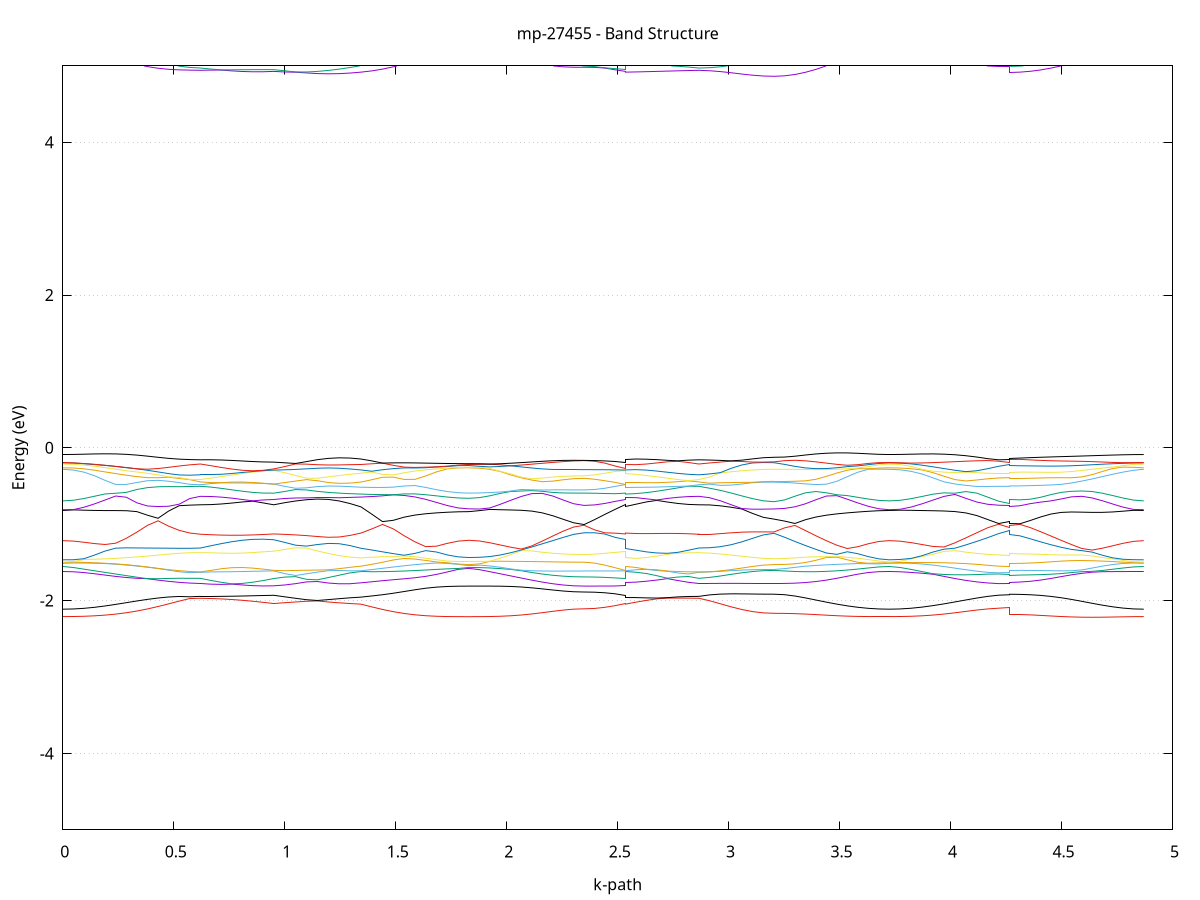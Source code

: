 set title 'mp-27455 - Band Structure'
set xlabel 'k-path'
set ylabel 'Energy (eV)'
set grid y
set yrange [-5:5]
set terminal png size 800,600
set output 'mp-27455_bands_gnuplot.png'
plot '-' using 1:2 with lines notitle, '-' using 1:2 with lines notitle, '-' using 1:2 with lines notitle, '-' using 1:2 with lines notitle, '-' using 1:2 with lines notitle, '-' using 1:2 with lines notitle, '-' using 1:2 with lines notitle, '-' using 1:2 with lines notitle, '-' using 1:2 with lines notitle, '-' using 1:2 with lines notitle, '-' using 1:2 with lines notitle, '-' using 1:2 with lines notitle, '-' using 1:2 with lines notitle, '-' using 1:2 with lines notitle, '-' using 1:2 with lines notitle, '-' using 1:2 with lines notitle, '-' using 1:2 with lines notitle, '-' using 1:2 with lines notitle, '-' using 1:2 with lines notitle, '-' using 1:2 with lines notitle, '-' using 1:2 with lines notitle, '-' using 1:2 with lines notitle, '-' using 1:2 with lines notitle, '-' using 1:2 with lines notitle, '-' using 1:2 with lines notitle, '-' using 1:2 with lines notitle, '-' using 1:2 with lines notitle, '-' using 1:2 with lines notitle, '-' using 1:2 with lines notitle, '-' using 1:2 with lines notitle, '-' using 1:2 with lines notitle, '-' using 1:2 with lines notitle, '-' using 1:2 with lines notitle, '-' using 1:2 with lines notitle, '-' using 1:2 with lines notitle, '-' using 1:2 with lines notitle, '-' using 1:2 with lines notitle, '-' using 1:2 with lines notitle, '-' using 1:2 with lines notitle, '-' using 1:2 with lines notitle, '-' using 1:2 with lines notitle, '-' using 1:2 with lines notitle, '-' using 1:2 with lines notitle, '-' using 1:2 with lines notitle, '-' using 1:2 with lines notitle, '-' using 1:2 with lines notitle, '-' using 1:2 with lines notitle, '-' using 1:2 with lines notitle, '-' using 1:2 with lines notitle, '-' using 1:2 with lines notitle, '-' using 1:2 with lines notitle, '-' using 1:2 with lines notitle, '-' using 1:2 with lines notitle, '-' using 1:2 with lines notitle, '-' using 1:2 with lines notitle, '-' using 1:2 with lines notitle, '-' using 1:2 with lines notitle, '-' using 1:2 with lines notitle
0.000000 -40.519195
0.047684 -40.519195
0.095368 -40.518995
0.143052 -40.518895
0.190736 -40.518595
0.238420 -40.518295
0.286104 -40.517895
0.333788 -40.517495
0.381472 -40.517095
0.429156 -40.516595
0.476840 -40.516095
0.524524 -40.515695
0.572208 -40.515195
0.619892 -40.514795
0.619892 -40.514795
0.667144 -40.514795
0.714397 -40.514995
0.761649 -40.515095
0.808902 -40.515195
0.856154 -40.515295
0.903407 -40.515395
0.950659 -40.515495
0.950659 -40.515495
0.999733 -40.515395
1.048807 -40.515195
1.097881 -40.514895
1.146956 -40.514795
1.196030 -40.514995
1.245104 -40.515295
1.294178 -40.515595
1.343252 -40.515895
1.343252 -40.515895
1.391912 -40.516395
1.440571 -40.516895
1.489231 -40.517295
1.537891 -40.517795
1.586551 -40.518195
1.635211 -40.518495
1.683871 -40.518795
1.732530 -40.518995
1.781190 -40.519095
1.829850 -40.519195
1.829850 -40.519195
1.877044 -40.519095
1.924238 -40.518995
1.971431 -40.518795
2.018625 -40.518595
2.065819 -40.518195
2.113013 -40.517795
2.160206 -40.517395
2.207400 -40.516995
2.254594 -40.516595
2.301788 -40.516295
2.348981 -40.516095
2.348981 -40.516095
2.395478 -40.516095
2.441975 -40.515995
2.488472 -40.515795
2.534969 -40.515495
2.534969 -40.515895
2.582222 -40.515695
2.629474 -40.515595
2.676727 -40.515395
2.723979 -40.515195
2.771232 -40.515095
2.818484 -40.514895
2.865737 -40.514795
2.865737 -40.514795
2.914133 -40.514995
2.962530 -40.515395
3.010926 -40.515595
3.059323 -40.515895
3.107719 -40.515995
3.156116 -40.516095
3.204512 -40.516095
3.204512 -40.516095
3.251706 -40.516295
3.298900 -40.516595
3.346093 -40.516995
3.393287 -40.517395
3.440481 -40.517795
3.487675 -40.518195
3.534868 -40.518595
3.582062 -40.518795
3.629256 -40.518995
3.676450 -40.519095
3.723643 -40.519195
3.723643 -40.519195
3.772961 -40.519095
3.822279 -40.518995
3.871596 -40.518795
3.920914 -40.518595
3.970232 -40.518195
4.019549 -40.517895
4.068867 -40.517495
4.118185 -40.516995
4.167502 -40.516695
4.216820 -40.516395
4.266138 -40.516295
4.266138 -40.516295
4.312622 -40.516295
4.359106 -40.516595
4.405591 -40.516895
4.452075 -40.517195
4.498559 -40.517595
4.545044 -40.517895
4.591528 -40.518195
4.638013 -40.518495
4.684497 -40.518695
4.730981 -40.518895
4.777466 -40.519095
4.823950 -40.519195
4.870435 -40.519195
e
0.000000 -40.510295
0.047684 -40.510295
0.095368 -40.510395
0.143052 -40.510595
0.190736 -40.510895
0.238420 -40.511195
0.286104 -40.511595
0.333788 -40.511995
0.381472 -40.512395
0.429156 -40.512895
0.476840 -40.513295
0.524524 -40.513795
0.572208 -40.514295
0.619892 -40.514695
0.619892 -40.514695
0.667144 -40.514695
0.714397 -40.514495
0.761649 -40.514395
0.808902 -40.514295
0.856154 -40.514195
0.903407 -40.513995
0.950659 -40.513895
0.950659 -40.513895
0.999733 -40.514095
1.048807 -40.514295
1.097881 -40.514595
1.146956 -40.514695
1.196030 -40.514395
1.245104 -40.514195
1.294178 -40.513895
1.343252 -40.513595
1.343252 -40.513595
1.391912 -40.513095
1.440571 -40.512595
1.489231 -40.512095
1.537891 -40.511695
1.586551 -40.511295
1.635211 -40.510895
1.683871 -40.510695
1.732530 -40.510495
1.781190 -40.510295
1.829850 -40.510295
1.829850 -40.510295
1.877044 -40.510295
1.924238 -40.510395
1.971431 -40.510595
2.018625 -40.510895
2.065819 -40.511195
2.113013 -40.511595
2.160206 -40.512095
2.207400 -40.512495
2.254594 -40.512895
2.301788 -40.513195
2.348981 -40.513295
2.348981 -40.513295
2.395478 -40.513395
2.441975 -40.513495
2.488472 -40.513695
2.534969 -40.513895
2.534969 -40.513595
2.582222 -40.513795
2.629474 -40.513895
2.676727 -40.514095
2.723979 -40.514195
2.771232 -40.514395
2.818484 -40.514495
2.865737 -40.514695
2.865737 -40.514695
2.914133 -40.514395
2.962530 -40.514095
3.010926 -40.513795
3.059323 -40.513595
3.107719 -40.513495
3.156116 -40.513395
3.204512 -40.513295
3.204512 -40.513295
3.251706 -40.513195
3.298900 -40.512895
3.346093 -40.512495
3.393287 -40.512095
3.440481 -40.511595
3.487675 -40.511195
3.534868 -40.510895
3.582062 -40.510595
3.629256 -40.510395
3.676450 -40.510295
3.723643 -40.510295
3.723643 -40.510295
3.772961 -40.510295
3.822279 -40.510395
3.871596 -40.510595
3.920914 -40.510895
3.970232 -40.511195
4.019549 -40.511595
4.068867 -40.511995
4.118185 -40.512395
4.167502 -40.512795
4.216820 -40.513095
4.266138 -40.513195
4.266138 -40.513195
4.312622 -40.513095
4.359106 -40.512895
4.405591 -40.512595
4.452075 -40.512295
4.498559 -40.511895
4.545044 -40.511595
4.591528 -40.511295
4.638013 -40.510995
4.684497 -40.510695
4.730981 -40.510495
4.777466 -40.510395
4.823950 -40.510295
4.870435 -40.510295
e
0.000000 -20.684695
0.047684 -20.684795
0.095368 -20.685595
0.143052 -20.686895
0.190736 -20.688495
0.238420 -20.690295
0.286104 -20.692195
0.333788 -20.694095
0.381472 -20.695895
0.429156 -20.697395
0.476840 -20.698795
0.524524 -20.699795
0.572208 -20.700395
0.619892 -20.700595
0.619892 -20.700595
0.667144 -20.700495
0.714397 -20.700495
0.761649 -20.700295
0.808902 -20.700195
0.856154 -20.699995
0.903407 -20.699695
0.950659 -20.699395
0.950659 -20.699395
0.999733 -20.699895
1.048807 -20.700295
1.097881 -20.700495
1.146956 -20.700595
1.196030 -20.700495
1.245104 -20.700295
1.294178 -20.699895
1.343252 -20.699395
1.343252 -20.699395
1.391912 -20.698195
1.440571 -20.696595
1.489231 -20.694795
1.537891 -20.692895
1.586551 -20.690895
1.635211 -20.688895
1.683871 -20.687195
1.732530 -20.685695
1.781190 -20.684795
1.829850 -20.684695
1.829850 -20.684695
1.877044 -20.684995
1.924238 -20.685895
1.971431 -20.687095
2.018625 -20.688695
2.065819 -20.690295
2.113013 -20.691995
2.160206 -20.693395
2.207400 -20.694695
2.254594 -20.695595
2.301788 -20.696195
2.348981 -20.696395
2.348981 -20.696395
2.395478 -20.696695
2.441975 -20.697495
2.488472 -20.698495
2.534969 -20.699395
2.534969 -20.699395
2.582222 -20.699695
2.629474 -20.699995
2.676727 -20.700195
2.723979 -20.700395
2.771232 -20.700495
2.818484 -20.700595
2.865737 -20.700595
2.865737 -20.700595
2.914133 -20.700395
2.962530 -20.699895
3.010926 -20.699095
3.059323 -20.698195
3.107719 -20.697295
3.156116 -20.696695
3.204512 -20.696395
3.204512 -20.696395
3.251706 -20.696195
3.298900 -20.695595
3.346093 -20.694695
3.393287 -20.693395
3.440481 -20.691995
3.487675 -20.690295
3.534868 -20.688695
3.582062 -20.687095
3.629256 -20.685795
3.676450 -20.684995
3.723643 -20.684695
3.723643 -20.684695
3.772961 -20.684795
3.822279 -20.685695
3.871596 -20.686995
3.920914 -20.688595
3.970232 -20.690295
4.019549 -20.691895
4.068867 -20.693395
4.118185 -20.694695
4.167502 -20.695695
4.216820 -20.696195
4.266138 -20.696395
4.266138 -20.696495
4.312622 -20.696295
4.359106 -20.695895
4.405591 -20.695195
4.452075 -20.694295
4.498559 -20.693095
4.545044 -20.691795
4.591528 -20.690395
4.638013 -20.688995
4.684497 -20.687595
4.730981 -20.686395
4.777466 -20.685395
4.823950 -20.684795
4.870435 -20.684695
e
0.000000 -20.684495
0.047684 -20.684195
0.095368 -20.682895
0.143052 -20.680795
0.190736 -20.677795
0.238420 -20.674095
0.286104 -20.669695
0.333788 -20.664695
0.381472 -20.659095
0.429156 -20.653295
0.476840 -20.647295
0.524524 -20.641495
0.572208 -20.636495
0.619892 -20.634695
0.619892 -20.634695
0.667144 -20.635595
0.714397 -20.636795
0.761649 -20.638095
0.808902 -20.639495
0.856154 -20.640995
0.903407 -20.642495
0.950659 -20.644095
0.950659 -20.644095
0.999733 -20.641395
1.048807 -20.638795
1.097881 -20.636495
1.146956 -20.634695
1.196030 -20.635095
1.245104 -20.637595
1.294178 -20.640695
1.343252 -20.643995
1.343252 -20.643995
1.391912 -20.650295
1.440571 -20.656595
1.489231 -20.662595
1.537891 -20.668095
1.586551 -20.672895
1.635211 -20.677095
1.683871 -20.680395
1.732530 -20.682795
1.781190 -20.684195
1.829850 -20.684495
1.829850 -20.684495
1.877044 -20.683995
1.924238 -20.682695
1.971431 -20.680495
2.018625 -20.677595
2.065819 -20.674095
2.113013 -20.670095
2.160206 -20.665995
2.207400 -20.661995
2.254594 -20.658495
2.301788 -20.656095
2.348981 -20.655295
2.348981 -20.655295
2.395478 -20.654395
2.441975 -20.651995
2.488472 -20.648395
2.534969 -20.644095
2.534969 -20.643995
2.582222 -20.642095
2.629474 -20.640195
2.676727 -20.638395
2.723979 -20.636695
2.771232 -20.635295
2.818484 -20.633995
2.865737 -20.634695
2.865737 -20.634695
2.914133 -20.637595
2.962530 -20.641495
3.010926 -20.645595
3.059323 -20.649395
3.107719 -20.652495
3.156116 -20.654595
3.204512 -20.655295
3.204512 -20.655295
3.251706 -20.656095
3.298900 -20.658495
3.346093 -20.661995
3.393287 -20.665995
3.440481 -20.670195
3.487675 -20.674095
3.534868 -20.677595
3.582062 -20.680495
3.629256 -20.682695
3.676450 -20.683995
3.723643 -20.684495
3.723643 -20.684495
3.772961 -20.684195
3.822279 -20.682795
3.871596 -20.680595
3.920914 -20.677695
3.970232 -20.674095
4.019549 -20.669995
4.068867 -20.665795
4.118185 -20.661595
4.167502 -20.657995
4.216820 -20.655495
4.266138 -20.654595
4.266138 -20.654595
4.312622 -20.655295
4.359106 -20.657095
4.405591 -20.659895
4.452075 -20.663195
4.498559 -20.666695
4.545044 -20.670295
4.591528 -20.673795
4.638013 -20.676895
4.684497 -20.679595
4.730981 -20.681695
4.777466 -20.683295
4.823950 -20.684295
4.870435 -20.684495
e
0.000000 -20.656195
0.047684 -20.655795
0.095368 -20.654795
0.143052 -20.653195
0.190736 -20.651095
0.238420 -20.648695
0.286104 -20.645995
0.333788 -20.643195
0.381472 -20.640395
0.429156 -20.637795
0.476840 -20.635395
0.524524 -20.633795
0.572208 -20.633295
0.619892 -20.632995
0.619892 -20.632995
0.667144 -20.632295
0.714397 -20.631795
0.761649 -20.631595
0.808902 -20.631495
0.856154 -20.631595
0.903407 -20.631695
0.950659 -20.631895
0.950659 -20.631895
0.999733 -20.631595
1.048807 -20.631595
1.097881 -20.632095
1.146956 -20.633195
1.196030 -20.633695
1.245104 -20.633395
1.294178 -20.633695
1.343252 -20.634495
1.343252 -20.634495
1.391912 -20.636695
1.440571 -20.639395
1.489231 -20.642295
1.537891 -20.645295
1.586551 -20.648095
1.635211 -20.650795
1.683871 -20.653095
1.732530 -20.654895
1.781190 -20.656095
1.829850 -20.656495
1.829850 -20.656495
1.877044 -20.656095
1.924238 -20.654895
1.971431 -20.653195
2.018625 -20.650895
2.065819 -20.648295
2.113013 -20.645295
2.160206 -20.642295
2.207400 -20.639295
2.254594 -20.636595
2.301788 -20.634695
2.348981 -20.633995
2.348981 -20.633995
2.395478 -20.633795
2.441975 -20.633295
2.488472 -20.632595
2.534969 -20.631895
2.534969 -20.634495
2.582222 -20.633995
2.629474 -20.633595
2.676727 -20.633395
2.723979 -20.633395
2.771232 -20.633595
2.818484 -20.633995
2.865737 -20.632995
2.865737 -20.632995
2.914133 -20.631595
2.962530 -20.631395
3.010926 -20.631895
3.059323 -20.632595
3.107719 -20.633195
3.156116 -20.633595
3.204512 -20.633695
3.204512 -20.633695
3.251706 -20.634495
3.298900 -20.636395
3.346093 -20.639095
3.393287 -20.642095
3.440481 -20.645095
3.487675 -20.647995
3.534868 -20.650595
3.582062 -20.652895
3.629256 -20.654695
3.676450 -20.655795
3.723643 -20.656195
3.723643 -20.656195
3.772961 -20.655795
3.822279 -20.654695
3.871596 -20.652995
3.920914 -20.650795
3.970232 -20.648295
4.019549 -20.645495
4.068867 -20.642695
4.118185 -20.639895
4.167502 -20.637495
4.216820 -20.635695
4.266138 -20.635095
4.266138 -20.635195
4.312622 -20.635695
4.359106 -20.636895
4.405591 -20.638795
4.452075 -20.640995
4.498559 -20.643395
4.545044 -20.645795
4.591528 -20.648095
4.638013 -20.650295
4.684497 -20.652195
4.730981 -20.653895
4.777466 -20.655095
4.823950 -20.655895
4.870435 -20.656195
e
0.000000 -20.586895
0.047684 -20.587295
0.095368 -20.588395
0.143052 -20.590095
0.190736 -20.592295
0.238420 -20.594895
0.286104 -20.597595
0.333788 -20.600495
0.381472 -20.603395
0.429156 -20.606295
0.476840 -20.608795
0.524524 -20.610795
0.572208 -20.611795
0.619892 -20.611495
0.619892 -20.611495
0.667144 -20.611995
0.714397 -20.612295
0.761649 -20.612395
0.808902 -20.612395
0.856154 -20.612295
0.903407 -20.612095
0.950659 -20.611895
0.950659 -20.611895
0.999733 -20.612295
1.048807 -20.612495
1.097881 -20.612295
1.146956 -20.611595
1.196030 -20.611795
1.245104 -20.611695
1.294178 -20.611095
1.343252 -20.609995
1.343252 -20.609995
1.391912 -20.607595
1.440571 -20.604695
1.489231 -20.601695
1.537891 -20.598595
1.586551 -20.595595
1.635211 -20.592895
1.683871 -20.590495
1.732530 -20.588595
1.781190 -20.587395
1.829850 -20.586895
1.829850 -20.586895
1.877044 -20.587295
1.924238 -20.588495
1.971431 -20.590295
2.018625 -20.592595
2.065819 -20.595295
2.113013 -20.598195
2.160206 -20.601295
2.207400 -20.604295
2.254594 -20.606995
2.301788 -20.608895
2.348981 -20.609695
2.348981 -20.609695
2.395478 -20.609795
2.441975 -20.610295
2.488472 -20.610995
2.534969 -20.611895
2.534969 -20.609995
2.582222 -20.610595
2.629474 -20.611195
2.676727 -20.611495
2.723979 -20.611795
2.771232 -20.611795
2.818484 -20.611595
2.865737 -20.611495
2.865737 -20.611495
2.914133 -20.612395
2.962530 -20.612195
3.010926 -20.611495
3.059323 -20.610795
3.107719 -20.610195
3.156116 -20.609795
3.204512 -20.609595
3.204512 -20.609595
3.251706 -20.608895
3.298900 -20.606895
3.346093 -20.604295
3.393287 -20.601295
3.440481 -20.598195
3.487675 -20.595295
3.534868 -20.592595
3.582062 -20.590295
3.629256 -20.588495
3.676450 -20.587295
3.723643 -20.586895
3.723643 -20.586895
3.772961 -20.587295
3.822279 -20.588495
3.871596 -20.590295
3.920914 -20.592495
3.970232 -20.595095
4.019549 -20.597995
4.068867 -20.600895
4.118185 -20.603695
4.167502 -20.606195
4.216820 -20.607895
4.266138 -20.608595
4.266138 -20.608695
4.312622 -20.608195
4.359106 -20.606895
4.405591 -20.604995
4.452075 -20.602695
4.498559 -20.600295
4.545044 -20.597795
4.591528 -20.595395
4.638013 -20.593095
4.684497 -20.591095
4.730981 -20.589395
4.777466 -20.588095
4.823950 -20.587195
4.870435 -20.586895
e
0.000000 -20.561295
0.047684 -20.561695
0.095368 -20.563095
0.143052 -20.565295
0.190736 -20.568395
0.238420 -20.572295
0.286104 -20.576795
0.333788 -20.581895
0.381472 -20.587395
0.429156 -20.593195
0.476840 -20.598995
0.524524 -20.604395
0.572208 -20.608795
0.619892 -20.611095
0.619892 -20.611095
0.667144 -20.610395
0.714397 -20.609395
0.761649 -20.608195
0.808902 -20.606795
0.856154 -20.605395
0.903407 -20.603795
0.950659 -20.602195
0.950659 -20.602195
0.999733 -20.604895
1.048807 -20.607495
1.097881 -20.609595
1.146956 -20.611095
1.196030 -20.610195
1.245104 -20.608095
1.294178 -20.605295
1.343252 -20.602195
1.343252 -20.602195
1.391912 -20.596195
1.440571 -20.590095
1.489231 -20.584095
1.537891 -20.578495
1.586551 -20.573495
1.635211 -20.569195
1.683871 -20.565795
1.732530 -20.563295
1.781190 -20.561795
1.829850 -20.561295
1.829850 -20.561295
1.877044 -20.560895
1.924238 -20.561695
1.971431 -20.563995
2.018625 -20.567095
2.065819 -20.570795
2.113013 -20.574995
2.160206 -20.579395
2.207400 -20.583595
2.254594 -20.587195
2.301788 -20.589595
2.348981 -20.590495
2.348981 -20.590495
2.395478 -20.591395
2.441975 -20.593995
2.488472 -20.597795
2.534969 -20.602195
2.534969 -20.602195
2.582222 -20.603995
2.629474 -20.605695
2.676727 -20.607295
2.723979 -20.608695
2.771232 -20.609895
2.818484 -20.610795
2.865737 -20.611095
2.865737 -20.611095
2.914133 -20.608595
2.962530 -20.604895
3.010926 -20.600695
3.059323 -20.596695
3.107719 -20.593495
3.156116 -20.591295
3.204512 -20.590595
3.204512 -20.590595
3.251706 -20.589695
3.298900 -20.587195
3.346093 -20.583595
3.393287 -20.579395
3.440481 -20.574995
3.487675 -20.570795
3.534868 -20.567095
3.582062 -20.563995
3.629256 -20.561695
3.676450 -20.560895
3.723643 -20.561295
3.723643 -20.561295
3.772961 -20.561595
3.822279 -20.562895
3.871596 -20.565195
3.920914 -20.568295
3.970232 -20.572095
4.019549 -20.576395
4.068867 -20.580895
4.118185 -20.585195
4.167502 -20.588895
4.216820 -20.591495
4.266138 -20.592495
4.266138 -20.592495
4.312622 -20.591795
4.359106 -20.589895
4.405591 -20.586995
4.452075 -20.583595
4.498559 -20.579795
4.545044 -20.576095
4.591528 -20.572395
4.638013 -20.569195
4.684497 -20.566295
4.730981 -20.563995
4.777466 -20.562395
4.823950 -20.561495
4.870435 -20.561295
e
0.000000 -20.559795
0.047684 -20.559495
0.095368 -20.558595
0.143052 -20.557195
0.190736 -20.555495
0.238420 -20.553695
0.286104 -20.551795
0.333788 -20.549895
0.381472 -20.548195
0.429156 -20.546595
0.476840 -20.545395
0.524524 -20.544495
0.572208 -20.543995
0.619892 -20.543995
0.619892 -20.543995
0.667144 -20.544095
0.714397 -20.544195
0.761649 -20.544395
0.808902 -20.544595
0.856154 -20.544895
0.903407 -20.545195
0.950659 -20.545595
0.950659 -20.545595
0.999733 -20.544995
1.048807 -20.544495
1.097881 -20.544195
1.146956 -20.543995
1.196030 -20.543995
1.245104 -20.544095
1.294178 -20.544395
1.343252 -20.544895
1.343252 -20.544895
1.391912 -20.545995
1.440571 -20.547395
1.489231 -20.549195
1.537891 -20.551095
1.586551 -20.553195
1.635211 -20.555095
1.683871 -20.556895
1.732530 -20.558395
1.781190 -20.559395
1.829850 -20.559795
1.829850 -20.559795
1.877044 -20.560295
1.924238 -20.559995
1.971431 -20.558695
2.018625 -20.557095
2.065819 -20.555395
2.113013 -20.553695
2.160206 -20.552195
2.207400 -20.550895
2.254594 -20.549995
2.301788 -20.549395
2.348981 -20.549195
2.348981 -20.549195
2.395478 -20.548795
2.441975 -20.547895
2.488472 -20.546695
2.534969 -20.545595
2.534969 -20.544895
2.582222 -20.544595
2.629474 -20.544395
2.676727 -20.544195
2.723979 -20.543995
2.771232 -20.543995
2.818484 -20.543995
2.865737 -20.543995
2.865737 -20.543995
2.914133 -20.544295
2.962530 -20.544995
3.010926 -20.545895
3.059323 -20.546995
3.107719 -20.548095
3.156116 -20.548895
3.204512 -20.549195
3.204512 -20.549195
3.251706 -20.549395
3.298900 -20.549995
3.346093 -20.550895
3.393287 -20.552195
3.440481 -20.553695
3.487675 -20.555395
3.534868 -20.557095
3.582062 -20.558695
3.629256 -20.559995
3.676450 -20.560295
3.723643 -20.559795
3.723643 -20.559795
3.772961 -20.559595
3.822279 -20.558795
3.871596 -20.557395
3.920914 -20.555795
3.970232 -20.553995
4.019549 -20.552295
4.068867 -20.550695
4.118185 -20.549395
4.167502 -20.548395
4.216820 -20.547795
4.266138 -20.547495
4.266138 -20.547495
4.312622 -20.547695
4.359106 -20.548095
4.405591 -20.548895
4.452075 -20.549895
4.498559 -20.550995
4.545044 -20.552395
4.591528 -20.553895
4.638013 -20.555395
4.684497 -20.556795
4.730981 -20.558095
4.777466 -20.559095
4.823950 -20.559695
4.870435 -20.559795
e
0.000000 -12.924895
0.047684 -12.922795
0.095368 -12.916595
0.143052 -12.906495
0.190736 -12.892595
0.238420 -12.875495
0.286104 -12.855495
0.333788 -12.833095
0.381472 -12.808895
0.429156 -12.783695
0.476840 -12.757995
0.524524 -12.732495
0.572208 -12.708095
0.619892 -12.698495
0.619892 -12.698495
0.667144 -12.701795
0.714397 -12.703495
0.761649 -12.704195
0.808902 -12.704095
0.856154 -12.703895
0.903407 -12.704295
0.950659 -12.705795
0.950659 -12.705795
0.999733 -12.696995
1.048807 -12.688295
1.097881 -12.679595
1.146956 -12.677095
1.196030 -12.685695
1.245104 -12.695795
1.294178 -12.707595
1.343252 -12.721095
1.343252 -12.721095
1.391912 -12.745295
1.440571 -12.769595
1.489231 -12.793195
1.537891 -12.815295
1.586551 -12.835295
1.635211 -12.852495
1.683871 -12.866395
1.732530 -12.876695
1.781190 -12.882995
1.829850 -12.885095
1.829850 -12.885095
1.877044 -12.883095
1.924238 -12.877095
1.971431 -12.867395
2.018625 -12.854095
2.065819 -12.837795
2.113013 -12.818795
2.160206 -12.797995
2.207400 -12.776295
2.254594 -12.755195
2.301788 -12.737795
2.348981 -12.730395
2.348981 -12.730395
2.395478 -12.728795
2.441975 -12.724095
2.488472 -12.716295
2.534969 -12.705795
2.534969 -12.721095
2.582222 -12.714395
2.629474 -12.708695
2.676727 -12.703795
2.723979 -12.699295
2.771232 -12.694895
2.818484 -12.693695
2.865737 -12.698495
2.865737 -12.698495
2.914133 -12.715195
2.962530 -12.730095
3.010926 -12.742795
3.059323 -12.752995
3.107719 -12.760495
3.156116 -12.765095
3.204512 -12.766595
3.204512 -12.766595
3.251706 -12.772995
3.298900 -12.789195
3.346093 -12.810195
3.393287 -12.832595
3.440481 -12.854395
3.487675 -12.874495
3.534868 -12.891895
3.582062 -12.905995
3.629256 -12.916395
3.676450 -12.922695
3.723643 -12.924895
3.723643 -12.924895
3.772961 -12.922695
3.822279 -12.916095
3.871596 -12.905495
3.920914 -12.890995
3.970232 -12.872995
4.019549 -12.852295
4.068867 -12.829395
4.118185 -12.805595
4.167502 -12.782395
4.216820 -12.763495
4.266138 -12.755495
4.266138 -12.738195
4.312622 -12.744295
4.359106 -12.759595
4.405591 -12.779595
4.452075 -12.801395
4.498559 -12.823395
4.545044 -12.844595
4.591528 -12.864295
4.638013 -12.881895
4.684497 -12.896795
4.730981 -12.908895
4.777466 -12.917695
4.823950 -12.923095
4.870435 -12.924895
e
0.000000 -12.533995
0.047684 -12.534595
0.095368 -12.536495
0.143052 -12.540195
0.190736 -12.546195
0.238420 -12.555195
0.286104 -12.567295
0.333788 -12.582395
0.381472 -12.599895
0.429156 -12.618995
0.476840 -12.639195
0.524524 -12.659595
0.572208 -12.679595
0.619892 -12.685495
0.619892 -12.685495
0.667144 -12.680495
0.714397 -12.675295
0.761649 -12.670095
0.808902 -12.665195
0.856154 -12.660795
0.903407 -12.657195
0.950659 -12.654395
0.950659 -12.654395
0.999733 -12.658695
1.048807 -12.663795
1.097881 -12.669895
1.146956 -12.671095
1.196030 -12.662395
1.245104 -12.653695
1.294178 -12.644795
1.343252 -12.635595
1.343252 -12.635595
1.391912 -12.612995
1.440571 -12.591195
1.489231 -12.571795
1.537891 -12.562695
1.586551 -12.553595
1.635211 -12.545195
1.683871 -12.538095
1.732530 -12.532695
1.781190 -12.530795
1.829850 -12.530695
1.829850 -12.530695
1.877044 -12.531895
1.924238 -12.535595
1.971431 -12.541695
2.018625 -12.550195
2.065819 -12.561095
2.113013 -12.574495
2.160206 -12.589995
2.207400 -12.607095
2.254594 -12.624695
2.301788 -12.639895
2.348981 -12.646495
2.348981 -12.646495
2.395478 -12.646795
2.441975 -12.647595
2.488472 -12.649695
2.534969 -12.654395
2.534969 -12.635595
2.582222 -12.647295
2.629474 -12.658695
2.676727 -12.669395
2.723979 -12.678995
2.771232 -12.687095
2.818484 -12.690295
2.865737 -12.685495
2.865737 -12.685495
2.914133 -12.666795
2.962530 -12.652295
3.010926 -12.643495
3.059323 -12.639595
3.107719 -12.638295
3.156116 -12.637995
3.204512 -12.637895
3.204512 -12.637895
3.251706 -12.632295
3.298900 -12.618495
3.346093 -12.601595
3.393287 -12.584895
3.440481 -12.570195
3.487675 -12.558295
3.534868 -12.548995
3.582062 -12.542295
3.629256 -12.537595
3.676450 -12.534895
3.723643 -12.533995
3.723643 -12.533995
3.772961 -12.534695
3.822279 -12.537095
3.871596 -12.542495
3.920914 -12.551395
3.970232 -12.563395
4.019549 -12.578195
4.068867 -12.595595
4.118185 -12.614895
4.167502 -12.634595
4.216820 -12.651295
4.266138 -12.658595
4.266138 -12.639795
4.312622 -12.634795
4.359106 -12.622895
4.405591 -12.608395
4.452075 -12.593895
4.498559 -12.580495
4.545044 -12.568795
4.591528 -12.558895
4.638013 -12.550795
4.684497 -12.544495
4.730981 -12.539795
4.777466 -12.536595
4.823950 -12.534595
4.870435 -12.533995
e
0.000000 -12.526395
0.047684 -12.527595
0.095368 -12.531095
0.143052 -12.536395
0.190736 -12.543095
0.238420 -12.550795
0.286104 -12.558795
0.333788 -12.566895
0.381472 -12.574695
0.429156 -12.581995
0.476840 -12.588695
0.524524 -12.594495
0.572208 -12.599095
0.619892 -12.602195
0.619892 -12.602195
0.667144 -12.603695
0.714397 -12.604895
0.761649 -12.605695
0.808902 -12.605495
0.856154 -12.604195
0.903407 -12.601395
0.950659 -12.597295
0.950659 -12.597295
0.999733 -12.600095
1.048807 -12.601995
1.097881 -12.603195
1.146956 -12.603595
1.196030 -12.602995
1.245104 -12.601495
1.294178 -12.598895
1.343252 -12.595295
1.343252 -12.595295
1.391912 -12.588595
1.440571 -12.580595
1.489231 -12.571395
1.537891 -12.554795
1.586551 -12.542895
1.635211 -12.535795
1.683871 -12.532395
1.732530 -12.531095
1.781190 -12.529395
1.829850 -12.528295
1.829850 -12.528295
1.877044 -12.528995
1.924238 -12.530995
1.971431 -12.534595
2.018625 -12.539495
2.065819 -12.545295
2.113013 -12.551495
2.160206 -12.557395
2.207400 -12.562495
2.254594 -12.566395
2.301788 -12.568895
2.348981 -12.569695
2.348981 -12.569695
2.395478 -12.572195
2.441975 -12.578995
2.488472 -12.588195
2.534969 -12.597295
2.534969 -12.595295
2.582222 -12.596395
2.629474 -12.597195
2.676727 -12.597895
2.723979 -12.598695
2.771232 -12.599595
2.818484 -12.600795
2.865737 -12.602195
2.865737 -12.602195
2.914133 -12.602795
2.962530 -12.599795
3.010926 -12.591895
3.059323 -12.579895
3.107719 -12.566495
3.156116 -12.554595
3.204512 -12.549095
3.204512 -12.549095
3.251706 -12.548595
3.298900 -12.546995
3.346093 -12.544495
3.393287 -12.541395
3.440481 -12.537895
3.487675 -12.534495
3.534868 -12.531495
3.582062 -12.529195
3.629256 -12.527595
3.676450 -12.526695
3.723643 -12.526395
3.723643 -12.526395
3.772961 -12.527395
3.822279 -12.529995
3.871596 -12.533095
3.920914 -12.536095
3.970232 -12.539195
4.019549 -12.542295
4.068867 -12.545295
4.118185 -12.547995
4.167502 -12.550095
4.216820 -12.551395
4.266138 -12.551795
4.266138 -12.559095
4.312622 -12.558795
4.359106 -12.557795
4.405591 -12.556195
4.452075 -12.553895
4.498559 -12.550895
4.545044 -12.547495
4.591528 -12.543695
4.638013 -12.539595
4.684497 -12.535495
4.730981 -12.531895
4.777466 -12.528895
4.823950 -12.527095
4.870435 -12.526395
e
0.000000 -12.449895
0.047684 -12.450695
0.095368 -12.452895
0.143052 -12.455795
0.190736 -12.458795
0.238420 -12.461095
0.286104 -12.461995
0.333788 -12.461395
0.381472 -12.459595
0.429156 -12.456695
0.476840 -12.453095
0.524524 -12.449495
0.572208 -12.449595
0.619892 -12.450795
0.619892 -12.450795
0.667144 -12.449295
0.714397 -12.448795
0.761649 -12.449595
0.808902 -12.454295
0.856154 -12.458795
0.903407 -12.462595
0.950659 -12.465195
0.950659 -12.465195
0.999733 -12.467295
1.048807 -12.468795
1.097881 -12.469495
1.146956 -12.469595
1.196030 -12.469195
1.245104 -12.468495
1.294178 -12.467695
1.343252 -12.466895
1.343252 -12.466895
1.391912 -12.471895
1.440571 -12.476195
1.489231 -12.478995
1.537891 -12.479595
1.586551 -12.477095
1.635211 -12.471795
1.683871 -12.464995
1.732530 -12.458795
1.781190 -12.454595
1.829850 -12.453095
1.829850 -12.453095
1.877044 -12.456095
1.924238 -12.461195
1.971431 -12.465495
2.018625 -12.467895
2.065819 -12.468595
2.113013 -12.468295
2.160206 -12.474295
2.207400 -12.479495
2.254594 -12.483395
2.301788 -12.485895
2.348981 -12.486795
2.348981 -12.486795
2.395478 -12.484895
2.441975 -12.479795
2.488472 -12.472795
2.534969 -12.465195
2.534969 -12.466895
2.582222 -12.460795
2.629474 -12.458395
2.676727 -12.457695
2.723979 -12.456395
2.771232 -12.454695
2.818484 -12.452695
2.865737 -12.450795
2.865737 -12.450795
2.914133 -12.454395
2.962530 -12.460695
3.010926 -12.469395
3.059323 -12.479995
3.107719 -12.491495
3.156116 -12.501995
3.204512 -12.506895
3.204512 -12.506895
3.251706 -12.505995
3.298900 -12.503095
3.346093 -12.498295
3.393287 -12.491595
3.440481 -12.483295
3.487675 -12.473995
3.534868 -12.464695
3.582062 -12.456395
3.629256 -12.450095
3.676450 -12.449995
3.723643 -12.449895
3.723643 -12.449895
3.772961 -12.450595
3.822279 -12.452995
3.871596 -12.457095
3.920914 -12.462895
3.970232 -12.469495
4.019549 -12.476395
4.068867 -12.482995
4.118185 -12.488595
4.167502 -12.492995
4.216820 -12.495695
4.266138 -12.496595
4.266138 -12.496995
4.312622 -12.496195
4.359106 -12.493595
4.405591 -12.489595
4.452075 -12.484495
4.498559 -12.478695
4.545044 -12.472595
4.591528 -12.466695
4.638013 -12.461395
4.684497 -12.456895
4.730981 -12.453495
4.777466 -12.451295
4.823950 -12.450195
4.870435 -12.449895
e
0.000000 -12.444395
0.047684 -12.444495
0.095368 -12.444795
0.143052 -12.445295
0.190736 -12.446095
0.238420 -12.446995
0.286104 -12.447895
0.333788 -12.448695
0.381472 -12.449395
0.429156 -12.449695
0.476840 -12.449695
0.524524 -12.449095
0.572208 -12.444895
0.619892 -12.440795
0.619892 -12.440795
0.667144 -12.442495
0.714397 -12.445495
0.761649 -12.449495
0.808902 -12.451695
0.856154 -12.455195
0.903407 -12.459795
0.950659 -12.464895
0.950659 -12.464895
0.999733 -12.463495
1.048807 -12.461995
1.097881 -12.460695
1.146956 -12.459295
1.196030 -12.458095
1.245104 -12.457195
1.294178 -12.456995
1.343252 -12.457495
1.343252 -12.457495
1.391912 -12.457995
1.440571 -12.459095
1.489231 -12.460295
1.537891 -12.460995
1.586551 -12.460895
1.635211 -12.459495
1.683871 -12.456695
1.732530 -12.452295
1.781190 -12.446895
1.829850 -12.442995
1.829850 -12.442995
1.877044 -12.443895
1.924238 -12.446495
1.971431 -12.450595
2.018625 -12.455895
2.065819 -12.461995
2.113013 -12.467895
2.160206 -12.466395
2.207400 -12.464595
2.254594 -12.462995
2.301788 -12.461895
2.348981 -12.461495
2.348981 -12.461495
2.395478 -12.461695
2.441975 -12.462395
2.488472 -12.463495
2.534969 -12.464895
2.534969 -12.457495
2.582222 -12.458295
2.629474 -12.454795
2.676727 -12.449495
2.723979 -12.445095
2.771232 -12.442095
2.818484 -12.440595
2.865737 -12.440795
2.865737 -12.440795
2.914133 -12.436595
2.962530 -12.432695
3.010926 -12.429295
3.059323 -12.426495
3.107719 -12.424495
3.156116 -12.423195
3.204512 -12.422795
3.204512 -12.422795
3.251706 -12.424195
3.298900 -12.427895
3.346093 -12.432595
3.393287 -12.437595
3.440481 -12.442195
3.487675 -12.445795
3.534868 -12.448395
3.582062 -12.449695
3.629256 -12.449895
3.676450 -12.445795
3.723643 -12.444395
3.723643 -12.444395
3.772961 -12.444795
3.822279 -12.445495
3.871596 -12.445895
3.920914 -12.445495
3.970232 -12.444195
4.019549 -12.442195
4.068867 -12.439695
4.118185 -12.436995
4.167502 -12.434695
4.216820 -12.432995
4.266138 -12.432495
4.266138 -12.446495
4.312622 -12.446495
4.359106 -12.446595
4.405591 -12.446695
4.452075 -12.446695
4.498559 -12.446695
4.545044 -12.446595
4.591528 -12.446395
4.638013 -12.446195
4.684497 -12.445895
4.730981 -12.445495
4.777466 -12.445095
4.823950 -12.444595
4.870435 -12.444395
e
0.000000 -12.389295
0.047684 -12.388895
0.095368 -12.387595
0.143052 -12.385795
0.190736 -12.383895
0.238420 -12.382195
0.286104 -12.381195
0.333788 -12.381095
0.381472 -12.382095
0.429156 -12.384195
0.476840 -12.387395
0.524524 -12.391295
0.572208 -12.395495
0.619892 -12.399095
0.619892 -12.399095
0.667144 -12.399195
0.714397 -12.398795
0.761649 -12.397895
0.808902 -12.396295
0.856154 -12.394195
0.903407 -12.391995
0.950659 -12.389895
0.950659 -12.389895
0.999733 -12.391095
1.048807 -12.392795
1.097881 -12.394895
1.146956 -12.397295
1.196030 -12.399595
1.245104 -12.401395
1.294178 -12.402295
1.343252 -12.401895
1.343252 -12.401895
1.391912 -12.401295
1.440571 -12.401095
1.489231 -12.401695
1.537891 -12.403595
1.586551 -12.406695
1.635211 -12.411195
1.683871 -12.416895
1.732530 -12.423395
1.781190 -12.430195
1.829850 -12.434595
1.829850 -12.434595
1.877044 -12.430895
1.924238 -12.423495
1.971431 -12.415495
2.018625 -12.407895
2.065819 -12.401095
2.113013 -12.395195
2.160206 -12.390495
2.207400 -12.386895
2.254594 -12.384395
2.301788 -12.382895
2.348981 -12.382395
2.348981 -12.382395
2.395478 -12.382995
2.441975 -12.384595
2.488472 -12.386995
2.534969 -12.389895
2.534969 -12.401895
2.582222 -12.401095
2.629474 -12.400295
2.676727 -12.399595
2.723979 -12.399195
2.771232 -12.398895
2.818484 -12.398995
2.865737 -12.399095
2.865737 -12.399095
2.914133 -12.401195
2.962530 -12.401395
3.010926 -12.399895
3.059323 -12.397595
3.107719 -12.395195
3.156116 -12.393495
3.204512 -12.392895
3.204512 -12.392895
3.251706 -12.392095
3.298900 -12.390095
3.346093 -12.387895
3.393287 -12.386095
3.440481 -12.385095
3.487675 -12.384995
3.534868 -12.385595
3.582062 -12.386695
3.629256 -12.387895
3.676450 -12.388895
3.723643 -12.389295
3.723643 -12.389295
3.772961 -12.388895
3.822279 -12.387695
3.871596 -12.385995
3.920914 -12.384195
3.970232 -12.382695
4.019549 -12.381595
4.068867 -12.380895
4.118185 -12.380695
4.167502 -12.380895
4.216820 -12.381095
4.266138 -12.381095
4.266138 -12.396795
4.312622 -12.396695
4.359106 -12.396295
4.405591 -12.395795
4.452075 -12.395095
4.498559 -12.394295
4.545044 -12.393495
4.591528 -12.392595
4.638013 -12.391795
4.684497 -12.390995
4.730981 -12.390295
4.777466 -12.389795
4.823950 -12.389395
4.870435 -12.389295
e
0.000000 -2.209195
0.047684 -2.208195
0.095368 -2.204995
0.143052 -2.199095
0.190736 -2.189895
0.238420 -2.176795
0.286104 -2.158995
0.333788 -2.136495
0.381472 -2.109095
0.429156 -2.077395
0.476840 -2.042595
0.524524 -2.006695
0.572208 -1.972795
0.619892 -1.969295
0.619892 -1.969295
0.667144 -1.972595
0.714397 -1.977895
0.761649 -1.985695
0.808902 -1.995895
0.856154 -2.008395
0.903407 -2.022695
0.950659 -2.038295
0.950659 -2.038295
0.999733 -2.027495
1.048807 -2.018095
1.097881 -2.008795
1.146956 -2.004295
1.196030 -2.017995
1.245104 -2.029095
1.294178 -2.038195
1.343252 -2.046295
1.343252 -2.046295
1.391912 -2.082095
1.440571 -2.115695
1.489231 -2.144795
1.537891 -2.168295
1.586551 -2.185895
1.635211 -2.197795
1.683871 -2.204995
1.732530 -2.208595
1.781190 -2.210095
1.829850 -2.210395
1.829850 -2.210395
1.877044 -2.209995
1.924238 -2.208495
1.971431 -2.204895
2.018625 -2.198495
2.065819 -2.188495
2.113013 -2.174795
2.160206 -2.158195
2.207400 -2.140395
2.254594 -2.123895
2.301788 -2.111895
2.348981 -2.107495
2.348981 -2.107495
2.395478 -2.102595
2.441975 -2.088195
2.488472 -2.065895
2.534969 -2.038295
2.534969 -2.046295
2.582222 -2.020695
2.629474 -1.997195
2.676727 -1.977095
2.723979 -1.967195
2.771232 -1.967295
2.818484 -1.967795
2.865737 -1.969295
2.865737 -1.969295
2.914133 -2.001795
2.962530 -2.041295
3.010926 -2.081195
3.059323 -2.116395
3.107719 -2.143595
3.156116 -2.160595
3.204512 -2.166395
3.204512 -2.166395
3.251706 -2.167395
3.298900 -2.170695
3.346093 -2.176095
3.393287 -2.183095
3.440481 -2.190795
3.487675 -2.197895
3.534868 -2.203495
3.582062 -2.206995
3.629256 -2.208695
3.676450 -2.209195
3.723643 -2.209195
3.723643 -2.209195
3.772961 -2.208295
3.822279 -2.205095
3.871596 -2.198995
3.920914 -2.189395
3.970232 -2.176095
4.019549 -2.159595
4.068867 -2.141395
4.118185 -2.123595
4.167502 -2.108795
4.216820 -2.099095
4.266138 -2.095795
4.266138 -2.180395
4.312622 -2.182095
4.359106 -2.186895
4.405591 -2.193695
4.452075 -2.201295
4.498559 -2.208295
4.545044 -2.213795
4.591528 -2.217095
4.638013 -2.218195
4.684497 -2.217195
4.730981 -2.214895
4.777466 -2.212195
4.823950 -2.210095
4.870435 -2.209195
e
0.000000 -2.112295
0.047684 -2.109395
0.095368 -2.101095
0.143052 -2.087695
0.190736 -2.070095
0.238420 -2.049495
0.286104 -2.027195
0.333788 -2.004795
0.381472 -1.983995
0.429156 -1.966095
0.476840 -1.952595
0.524524 -1.945895
0.572208 -1.950095
0.619892 -1.944695
0.619892 -1.944695
0.667144 -1.944695
0.714397 -1.944395
0.761649 -1.942695
0.808902 -1.939895
0.856154 -1.936595
0.903407 -1.933395
0.950659 -1.930495
0.950659 -1.930495
0.999733 -1.950095
1.048807 -1.969795
1.097881 -1.988095
1.146956 -1.998495
1.196030 -1.986995
1.245104 -1.974795
1.294178 -1.963495
1.343252 -1.954495
1.343252 -1.954495
1.391912 -1.939295
1.440571 -1.922995
1.489231 -1.903595
1.537891 -1.881195
1.586551 -1.858195
1.635211 -1.837895
1.683871 -1.823395
1.732530 -1.815195
1.781190 -1.811295
1.829850 -1.810295
1.829850 -1.810295
1.877044 -1.810195
1.924238 -1.810295
1.971431 -1.811395
2.018625 -1.814795
2.065819 -1.821795
2.113013 -1.832595
2.160206 -1.846395
2.207400 -1.861095
2.254594 -1.874495
2.301788 -1.883995
2.348981 -1.887495
2.348981 -1.887495
2.395478 -1.889895
2.441975 -1.897395
2.488472 -1.910695
2.534969 -1.930495
2.534969 -1.954495
2.582222 -1.960595
2.629474 -1.964495
2.676727 -1.966495
2.723979 -1.961595
2.771232 -1.951395
2.818484 -1.946195
2.865737 -1.944695
2.865737 -1.944695
2.914133 -1.925195
2.962530 -1.914895
3.010926 -1.911495
3.059323 -1.911895
3.107719 -1.913795
3.156116 -1.915495
3.204512 -1.916195
3.204512 -1.916195
3.251706 -1.922495
3.298900 -1.939995
3.346093 -1.964595
3.393287 -1.992495
3.440481 -2.020295
3.487675 -2.046195
3.534868 -2.068895
3.582062 -2.087395
3.629256 -2.100995
3.676450 -2.109395
3.723643 -2.112295
3.723643 -2.112295
3.772961 -2.109095
3.822279 -2.099895
3.871596 -2.085095
3.920914 -2.065695
3.970232 -2.042795
4.019549 -2.017595
4.068867 -1.991695
4.118185 -1.966595
4.167502 -1.944595
4.216820 -1.928895
4.266138 -1.923095
4.266138 -1.916895
4.312622 -1.918395
4.359106 -1.923295
4.405591 -1.931895
4.452075 -1.944995
4.498559 -1.962595
4.545044 -1.984495
4.591528 -2.009395
4.638013 -2.035195
4.684497 -2.059995
4.730981 -2.081495
4.777466 -2.098095
4.823950 -2.108695
4.870435 -2.112295
e
0.000000 -1.618895
0.047684 -1.622595
0.095368 -1.632995
0.143052 -1.648295
0.190736 -1.665895
0.238420 -1.683195
0.286104 -1.697695
0.333788 -1.707895
0.381472 -1.713395
0.429156 -1.731795
0.476840 -1.747895
0.524524 -1.760995
0.572208 -1.770395
0.619892 -1.775895
0.619892 -1.775895
0.667144 -1.784795
0.714397 -1.787495
0.761649 -1.784395
0.808902 -1.794995
0.856154 -1.804295
0.903407 -1.807995
0.950659 -1.806295
0.950659 -1.806295
0.999733 -1.795495
1.048807 -1.778095
1.097881 -1.755295
1.146956 -1.749995
1.196030 -1.769795
1.245104 -1.779995
1.294178 -1.779195
1.343252 -1.767095
1.343252 -1.767095
1.391912 -1.753595
1.440571 -1.739495
1.489231 -1.726695
1.537891 -1.714595
1.586551 -1.700895
1.635211 -1.682495
1.683871 -1.656995
1.732530 -1.625195
1.781190 -1.590795
1.829850 -1.577795
1.829850 -1.577795
1.877044 -1.594795
1.924238 -1.621395
1.971431 -1.648795
2.018625 -1.676695
2.065819 -1.704695
2.113013 -1.731995
2.160206 -1.757295
2.207400 -1.779095
2.254594 -1.795795
2.301788 -1.806295
2.348981 -1.809895
2.348981 -1.809895
2.395478 -1.809795
2.441975 -1.809495
2.488472 -1.808495
2.534969 -1.806295
2.534969 -1.767095
2.582222 -1.758095
2.629474 -1.746195
2.676727 -1.730995
2.723979 -1.712295
2.771232 -1.736995
2.818484 -1.760195
2.865737 -1.775895
2.865737 -1.775895
2.914133 -1.775595
2.962530 -1.774495
3.010926 -1.774195
3.059323 -1.774795
3.107719 -1.775595
3.156116 -1.776295
3.204512 -1.776495
3.204512 -1.776495
3.251706 -1.775395
3.298900 -1.771495
3.346093 -1.763595
3.393287 -1.750395
3.440481 -1.731695
3.487675 -1.707895
3.534868 -1.680995
3.582062 -1.653995
3.629256 -1.632295
3.676450 -1.621195
3.723643 -1.618895
3.723643 -1.618895
3.772961 -1.622395
3.822279 -1.631095
3.871596 -1.641795
3.920914 -1.654795
3.970232 -1.682895
4.019549 -1.710995
4.068867 -1.735395
4.118185 -1.754995
4.167502 -1.769095
4.216820 -1.777495
4.266138 -1.780295
4.266138 -1.760095
4.312622 -1.756895
4.359106 -1.747195
4.405591 -1.731295
4.452075 -1.710195
4.498559 -1.685895
4.545044 -1.662395
4.591528 -1.643195
4.638013 -1.627895
4.684497 -1.621595
4.730981 -1.620395
4.777466 -1.619595
4.823950 -1.619095
4.870435 -1.618895
e
0.000000 -1.553195
0.047684 -1.566795
0.095368 -1.588295
0.143052 -1.609695
0.190736 -1.630695
0.238420 -1.651695
0.286104 -1.672795
0.333788 -1.693495
0.381472 -1.712795
0.429156 -1.712895
0.476840 -1.709895
0.524524 -1.707195
0.572208 -1.707995
0.619892 -1.708495
0.619892 -1.708495
0.667144 -1.735995
0.714397 -1.760395
0.761649 -1.780295
0.808902 -1.774995
0.856154 -1.759095
0.903407 -1.737195
0.950659 -1.711095
0.950659 -1.711095
0.999733 -1.692195
1.048807 -1.686395
1.097881 -1.721095
1.146956 -1.727695
1.196030 -1.698295
1.245104 -1.667595
1.294178 -1.637295
1.343252 -1.619395
1.343252 -1.619395
1.391912 -1.621695
1.440571 -1.620695
1.489231 -1.617495
1.537891 -1.612695
1.586551 -1.606495
1.635211 -1.599395
1.683871 -1.591595
1.732530 -1.584295
1.781190 -1.579395
1.829850 -1.565995
1.829850 -1.565995
1.877044 -1.567595
1.924238 -1.572595
1.971431 -1.581295
2.018625 -1.591795
2.065819 -1.609195
2.113013 -1.631895
2.160206 -1.651895
2.207400 -1.668195
2.254594 -1.680095
2.301788 -1.687395
2.348981 -1.689795
2.348981 -1.689795
2.395478 -1.691395
2.441975 -1.695895
2.488472 -1.702895
2.534969 -1.711095
2.534969 -1.619395
2.582222 -1.628495
2.629474 -1.645295
2.676727 -1.673895
2.723979 -1.707095
2.771232 -1.691595
2.818484 -1.684195
2.865737 -1.708495
2.865737 -1.708495
2.914133 -1.696295
2.962530 -1.677895
3.010926 -1.656495
3.059323 -1.635895
3.107719 -1.619395
3.156116 -1.608595
3.204512 -1.604795
3.204512 -1.604795
3.251706 -1.611895
3.298900 -1.618895
3.346093 -1.622095
3.393287 -1.621495
3.440481 -1.617395
3.487675 -1.610095
3.534868 -1.599895
3.582062 -1.587195
3.629256 -1.572795
3.676450 -1.559395
3.723643 -1.553195
3.723643 -1.553195
3.772961 -1.566595
3.822279 -1.591795
3.871596 -1.620495
3.920914 -1.647995
3.970232 -1.657795
4.019549 -1.661995
4.068867 -1.662395
4.118185 -1.659095
4.167502 -1.653495
4.216820 -1.651395
4.266138 -1.652995
4.266138 -1.666095
4.312622 -1.665295
4.359106 -1.663195
4.405591 -1.659795
4.452075 -1.654595
4.498559 -1.646195
4.545044 -1.632895
4.591528 -1.621095
4.638013 -1.616895
4.684497 -1.605395
4.730981 -1.589095
4.777466 -1.573095
4.823950 -1.559595
4.870435 -1.553195
e
0.000000 -1.510995
0.047684 -1.507595
0.095368 -1.508195
0.143052 -1.510595
0.190736 -1.515195
0.238420 -1.522895
0.286104 -1.533895
0.333788 -1.547495
0.381472 -1.562895
0.429156 -1.579295
0.476840 -1.601595
0.524524 -1.622295
0.572208 -1.632995
0.619892 -1.630095
0.619892 -1.630095
0.667144 -1.624295
0.714397 -1.623395
0.761649 -1.621695
0.808902 -1.619195
0.856154 -1.616395
0.903407 -1.613495
0.950659 -1.611095
0.950659 -1.611095
0.999733 -1.646595
1.048807 -1.671295
1.097881 -1.649195
1.146956 -1.627095
1.196030 -1.608295
1.245104 -1.605195
1.294178 -1.610395
1.343252 -1.609395
1.343252 -1.609395
1.391912 -1.594095
1.440571 -1.577295
1.489231 -1.560295
1.537891 -1.543995
1.586551 -1.529295
1.635211 -1.516795
1.683871 -1.507395
1.732530 -1.512795
1.781190 -1.524995
1.829850 -1.541895
1.829850 -1.541895
1.877044 -1.535195
1.924238 -1.545995
1.971431 -1.563795
2.018625 -1.585695
2.065819 -1.601795
2.113013 -1.608895
2.160206 -1.612595
2.207400 -1.613695
2.254594 -1.613395
2.301788 -1.612695
2.348981 -1.612395
2.348981 -1.612395
2.395478 -1.612195
2.441975 -1.611895
2.488472 -1.611595
2.534969 -1.611095
2.534969 -1.609395
2.582222 -1.596295
2.629474 -1.590495
2.676727 -1.606695
2.723979 -1.614895
2.771232 -1.638495
2.818484 -1.650895
2.865737 -1.630095
2.865737 -1.630095
2.914133 -1.623495
2.962530 -1.616495
3.010926 -1.607795
3.059323 -1.600295
3.107719 -1.595495
3.156116 -1.593095
3.204512 -1.592395
3.204512 -1.592395
3.251706 -1.581495
3.298900 -1.564495
3.346093 -1.549695
3.393287 -1.539495
3.440481 -1.531995
3.487675 -1.525595
3.534868 -1.519895
3.582062 -1.514995
3.629256 -1.517895
3.676450 -1.519195
3.723643 -1.510995
3.723643 -1.510995
3.772961 -1.508895
3.822279 -1.511395
3.871596 -1.520495
3.920914 -1.535195
3.970232 -1.553895
4.019549 -1.574695
4.068867 -1.595595
4.118185 -1.614895
4.167502 -1.630095
4.216820 -1.636195
4.266138 -1.635195
4.266138 -1.603895
4.312622 -1.604195
4.359106 -1.605095
4.405591 -1.606595
4.452075 -1.608395
4.498559 -1.609995
4.545044 -1.609595
4.591528 -1.598495
4.638013 -1.573695
4.684497 -1.548295
4.730981 -1.527495
4.777466 -1.513095
4.823950 -1.507295
4.870435 -1.510995
e
0.000000 -1.504695
0.047684 -1.496295
0.095368 -1.499595
0.143052 -1.504495
0.190736 -1.511095
0.238420 -1.519595
0.286104 -1.530195
0.333788 -1.543395
0.381472 -1.559595
0.429156 -1.578895
0.476840 -1.594495
0.524524 -1.608295
0.572208 -1.618695
0.619892 -1.623995
0.619892 -1.623995
0.667144 -1.604695
0.714397 -1.582795
0.761649 -1.569195
0.808902 -1.566795
0.856154 -1.574495
0.903407 -1.588295
0.950659 -1.603595
0.950659 -1.603595
0.999733 -1.608295
1.048807 -1.605195
1.097881 -1.602295
1.146956 -1.599995
1.196030 -1.596695
1.245104 -1.581795
1.294178 -1.564295
1.343252 -1.549195
1.343252 -1.549195
1.391912 -1.525195
1.440571 -1.497995
1.489231 -1.468095
1.537891 -1.448195
1.586551 -1.456195
1.635211 -1.473895
1.683871 -1.494295
1.732530 -1.504595
1.781190 -1.521395
1.829850 -1.528895
1.829850 -1.528895
1.877044 -1.519995
1.924238 -1.485995
1.971431 -1.484595
2.018625 -1.485895
2.065819 -1.487395
2.113013 -1.488895
2.160206 -1.490695
2.207400 -1.492795
2.254594 -1.494895
2.301788 -1.496695
2.348981 -1.497295
2.348981 -1.497295
2.395478 -1.508495
2.441975 -1.535595
2.488472 -1.569295
2.534969 -1.603595
2.534969 -1.549195
2.582222 -1.565895
2.629474 -1.590295
2.676727 -1.595895
2.723979 -1.613595
2.771232 -1.619695
2.818484 -1.622595
2.865737 -1.623995
2.865737 -1.623995
2.914133 -1.622995
2.962530 -1.610995
3.010926 -1.594095
3.059323 -1.573895
3.107719 -1.552795
3.156116 -1.535595
3.204512 -1.528595
3.204512 -1.528595
3.251706 -1.526395
3.298900 -1.518495
3.346093 -1.500995
3.393287 -1.472295
3.440481 -1.435495
3.487675 -1.431795
3.534868 -1.465595
3.582062 -1.498195
3.629256 -1.510695
3.676450 -1.506895
3.723643 -1.504695
3.723643 -1.504695
3.772961 -1.501295
3.822279 -1.501595
3.871596 -1.501895
3.920914 -1.502695
3.970232 -1.504795
4.019549 -1.508895
4.068867 -1.515495
4.118185 -1.525295
4.167502 -1.537395
4.216820 -1.548895
4.266138 -1.553995
4.266138 -1.513795
4.312622 -1.512395
4.359106 -1.508195
4.405591 -1.501195
4.452075 -1.492195
4.498559 -1.483095
4.545044 -1.476795
4.591528 -1.475495
4.638013 -1.477995
4.684497 -1.482695
4.730981 -1.488895
4.777466 -1.496795
4.823950 -1.503795
4.870435 -1.504695
e
0.000000 -1.495095
0.047684 -1.489095
0.095368 -1.462195
0.143052 -1.458295
0.190736 -1.453195
0.238420 -1.446595
0.286104 -1.438295
0.333788 -1.428395
0.381472 -1.416995
0.429156 -1.404395
0.476840 -1.391695
0.524524 -1.380595
0.572208 -1.373495
0.619892 -1.372695
0.619892 -1.372695
0.667144 -1.374395
0.714397 -1.378195
0.761649 -1.380595
0.808902 -1.378095
0.856154 -1.370695
0.903407 -1.361395
0.950659 -1.352895
0.950659 -1.352895
0.999733 -1.330595
1.048807 -1.308595
1.097881 -1.312495
1.146956 -1.349395
1.196030 -1.382895
1.245104 -1.410595
1.294178 -1.430495
1.343252 -1.441395
1.343252 -1.441395
1.391912 -1.431395
1.440571 -1.425195
1.489231 -1.423895
1.537891 -1.415395
1.586551 -1.426095
1.635211 -1.444995
1.683871 -1.464395
1.732530 -1.482595
1.781190 -1.487795
1.829850 -1.487495
1.829850 -1.487495
1.877044 -1.486295
1.924238 -1.484595
1.971431 -1.444795
2.018625 -1.397695
2.065819 -1.345995
2.113013 -1.349695
2.160206 -1.366695
2.207400 -1.379895
2.254594 -1.389195
2.301788 -1.394695
2.348981 -1.396495
2.348981 -1.396495
2.395478 -1.391695
2.441975 -1.381095
2.488472 -1.368395
2.534969 -1.352895
2.534969 -1.441395
2.582222 -1.447295
2.629474 -1.436195
2.676727 -1.417195
2.723979 -1.394195
2.771232 -1.378595
2.818484 -1.374595
2.865737 -1.372695
2.865737 -1.372695
2.914133 -1.378395
2.962530 -1.388895
3.010926 -1.402995
3.059323 -1.418795
3.107719 -1.434195
3.156116 -1.446495
3.204512 -1.451495
3.204512 -1.451495
3.251706 -1.448395
3.298900 -1.440695
3.346093 -1.431995
3.393287 -1.425995
3.440481 -1.424695
3.487675 -1.418395
3.534868 -1.433695
3.582062 -1.446595
3.629256 -1.462895
3.676450 -1.481495
3.723643 -1.495095
3.723643 -1.495095
3.772961 -1.485195
3.822279 -1.453295
3.871596 -1.424095
3.920914 -1.392795
3.970232 -1.356095
4.019549 -1.345695
4.068867 -1.365295
4.118185 -1.382195
4.167502 -1.394695
4.216820 -1.402295
4.266138 -1.404795
4.266138 -1.386895
4.312622 -1.387695
4.359106 -1.390195
4.405591 -1.394195
4.452075 -1.399095
4.498559 -1.402595
4.545044 -1.402695
4.591528 -1.402995
4.638013 -1.415695
4.684497 -1.435495
4.730981 -1.454295
4.777466 -1.474195
4.823950 -1.490995
4.870435 -1.495095
e
0.000000 -1.465995
0.047684 -1.464995
0.095368 -1.451395
0.143052 -1.403895
0.190736 -1.351095
0.238420 -1.313595
0.286104 -1.309295
0.333788 -1.310695
0.381472 -1.311795
0.429156 -1.312795
0.476840 -1.313995
0.524524 -1.315295
0.572208 -1.315195
0.619892 -1.311395
0.619892 -1.311395
0.667144 -1.282095
0.714397 -1.253995
0.761649 -1.229195
0.808902 -1.209795
0.856154 -1.198195
0.903407 -1.195995
0.950659 -1.203095
0.950659 -1.203095
0.999733 -1.237695
1.048807 -1.274595
1.097881 -1.286795
1.146956 -1.266095
1.196030 -1.251395
1.245104 -1.254895
1.294178 -1.279595
1.343252 -1.314995
1.343252 -1.314995
1.391912 -1.337095
1.440571 -1.361395
1.489231 -1.384795
1.537891 -1.406295
1.586551 -1.381795
1.635211 -1.345695
1.683871 -1.363895
1.732530 -1.402195
1.781190 -1.427195
1.829850 -1.435995
1.829850 -1.435995
1.877044 -1.433395
1.924238 -1.423295
1.971431 -1.402795
2.018625 -1.373095
2.065819 -1.337295
2.113013 -1.298095
2.160206 -1.256995
2.207400 -1.214995
2.254594 -1.172595
2.301788 -1.133095
2.348981 -1.112395
2.348981 -1.112395
2.395478 -1.111995
2.441975 -1.128195
2.488472 -1.171995
2.534969 -1.203095
2.534969 -1.314995
2.582222 -1.339595
2.629474 -1.362095
2.676727 -1.376495
2.723979 -1.380895
2.771232 -1.368395
2.818484 -1.340495
2.865737 -1.311395
2.865737 -1.311395
2.914133 -1.307895
2.962530 -1.294495
3.010926 -1.268895
3.059323 -1.230995
3.107719 -1.185095
3.156116 -1.140395
3.204512 -1.118895
3.204512 -1.118895
3.251706 -1.170095
3.298900 -1.225895
3.346093 -1.278695
3.393287 -1.328895
3.440481 -1.376695
3.487675 -1.394495
3.534868 -1.360495
3.582062 -1.386195
3.629256 -1.424095
3.676450 -1.453395
3.723643 -1.465995
3.723643 -1.465995
3.772961 -1.461395
3.822279 -1.447395
3.871596 -1.411795
3.920914 -1.364095
3.970232 -1.327095
4.019549 -1.313995
4.068867 -1.270895
4.118185 -1.224895
4.167502 -1.175695
4.216820 -1.122895
4.266138 -1.076895
4.266138 -1.132995
4.312622 -1.152295
4.359106 -1.190495
4.405591 -1.230795
4.452075 -1.268395
4.498559 -1.301895
4.545044 -1.329895
4.591528 -1.345895
4.638013 -1.365095
4.684497 -1.406395
4.730981 -1.440095
4.777466 -1.458795
4.823950 -1.464595
4.870435 -1.465995
e
0.000000 -1.214995
0.047684 -1.220995
0.095368 -1.235895
0.143052 -1.253495
0.190736 -1.265395
0.238420 -1.248295
0.286104 -1.184595
0.333788 -1.103795
0.381472 -1.015095
0.429156 -0.955295
0.476840 -1.025495
0.524524 -1.080195
0.572208 -1.115295
0.619892 -1.130995
0.619892 -1.130995
0.667144 -1.137595
0.714397 -1.142495
0.761649 -1.144695
0.808902 -1.143795
0.856154 -1.140295
0.903407 -1.134595
0.950659 -1.127395
0.950659 -1.127395
0.999733 -1.132895
1.048807 -1.139895
1.097881 -1.149195
1.146956 -1.160895
1.196030 -1.171095
1.245104 -1.167595
1.294178 -1.146595
1.343252 -1.115995
1.343252 -1.115995
1.391912 -1.061995
1.440571 -1.002795
1.489231 -1.061295
1.537891 -1.150695
1.586551 -1.230495
1.635211 -1.293495
1.683871 -1.287495
1.732530 -1.250395
1.781190 -1.221495
1.829850 -1.210395
1.829850 -1.210395
1.877044 -1.219595
1.924238 -1.242795
1.971431 -1.271995
2.018625 -1.300895
2.065819 -1.325195
2.113013 -1.284295
2.160206 -1.221195
2.207400 -1.155295
2.254594 -1.090795
2.301788 -1.036995
2.348981 -1.013695
2.348981 -1.013695
2.395478 -1.072995
2.441975 -1.112395
2.488472 -1.116995
2.534969 -1.127395
2.534969 -1.115995
2.582222 -1.121895
2.629474 -1.122895
2.676727 -1.121595
2.723979 -1.120295
2.771232 -1.121195
2.818484 -1.124895
2.865737 -1.130995
2.865737 -1.130995
2.914133 -1.130995
2.962530 -1.123295
3.010926 -1.112795
3.059323 -1.104095
3.107719 -1.100295
3.156116 -1.100495
3.204512 -1.101295
3.204512 -1.101295
3.251706 -1.048395
3.298900 -1.015995
3.346093 -1.082995
3.393287 -1.150995
3.440481 -1.215795
3.487675 -1.274895
3.534868 -1.318095
3.582062 -1.294795
3.629256 -1.255895
3.676450 -1.226195
3.723643 -1.214995
3.723643 -1.214995
3.772961 -1.222195
3.822279 -1.241095
3.871596 -1.265795
3.920914 -1.291195
3.970232 -1.298095
4.019549 -1.243595
4.068867 -1.178995
4.118185 -1.111695
4.167502 -1.045995
4.216820 -0.999795
4.266138 -1.049495
4.266138 -1.015695
4.312622 -1.002395
4.359106 -1.044395
4.405591 -1.097495
4.452075 -1.154295
4.498559 -1.211295
4.545044 -1.266395
4.591528 -1.317995
4.638013 -1.338295
4.684497 -1.313695
4.730981 -1.281995
4.777466 -1.249895
4.823950 -1.224695
4.870435 -1.214995
e
0.000000 -0.820395
0.047684 -0.811995
0.095368 -0.816295
0.143052 -0.819695
0.190736 -0.821295
0.238420 -0.821595
0.286104 -0.823195
0.333788 -0.835095
0.381472 -0.881795
0.429156 -0.922095
0.476840 -0.827795
0.524524 -0.757695
0.572208 -0.750295
0.619892 -0.745695
0.619892 -0.745695
0.667144 -0.743195
0.714397 -0.735095
0.761649 -0.722995
0.808902 -0.708895
0.856154 -0.698095
0.903407 -0.721595
0.950659 -0.745595
0.950659 -0.745595
0.999733 -0.718395
1.048807 -0.696095
1.097881 -0.679395
1.146956 -0.670795
1.196030 -0.675095
1.245104 -0.695495
1.294178 -0.729495
1.343252 -0.772595
1.343252 -0.772595
1.391912 -0.867595
1.440571 -0.965695
1.489231 -0.948895
1.537891 -0.907795
1.586551 -0.880395
1.635211 -0.863095
1.683871 -0.851495
1.732530 -0.843095
1.781190 -0.837495
1.829850 -0.835395
1.829850 -0.835395
1.877044 -0.822195
1.924238 -0.806095
1.971431 -0.810295
2.018625 -0.813395
2.065819 -0.817695
2.113013 -0.828295
2.160206 -0.851195
2.207400 -0.888695
2.254594 -0.935495
2.301788 -0.981195
2.348981 -1.004595
2.348981 -1.004595
2.395478 -0.940895
2.441975 -0.872095
2.488472 -0.805895
2.534969 -0.745595
2.534969 -0.772595
2.582222 -0.738395
2.629474 -0.708195
2.676727 -0.688095
2.723979 -0.709595
2.771232 -0.728195
2.818484 -0.740795
2.865737 -0.745695
2.865737 -0.745695
2.914133 -0.747595
2.962530 -0.759195
3.010926 -0.777595
3.059323 -0.800695
3.107719 -0.858595
3.156116 -0.909595
3.204512 -0.933095
3.204512 -0.933095
3.251706 -0.958795
3.298900 -0.990195
3.346093 -0.941295
3.393287 -0.905895
3.440481 -0.881795
3.487675 -0.864695
3.534868 -0.851495
3.582062 -0.840395
3.629256 -0.830695
3.676450 -0.823295
3.723643 -0.820395
3.723643 -0.820395
3.772961 -0.816395
3.822279 -0.818095
3.871596 -0.820995
3.920914 -0.823495
3.970232 -0.826895
4.019549 -0.834495
4.068867 -0.851995
4.118185 -0.886495
4.167502 -0.938895
4.216820 -0.990995
4.266138 -0.967195
4.266138 -0.984295
4.312622 -0.994095
4.359106 -0.951395
4.405591 -0.905395
4.452075 -0.867095
4.498559 -0.845495
4.545044 -0.839995
4.591528 -0.842095
4.638013 -0.844995
4.684497 -0.844695
4.730981 -0.839395
4.777466 -0.829295
4.823950 -0.818195
4.870435 -0.820395
e
0.000000 -0.809895
0.047684 -0.809095
0.095368 -0.777995
0.143052 -0.733795
0.190736 -0.682895
0.238420 -0.630995
0.286104 -0.646695
0.333788 -0.719895
0.381472 -0.761295
0.429156 -0.768395
0.476840 -0.764695
0.524524 -0.737695
0.572208 -0.663995
0.619892 -0.634895
0.619892 -0.634895
0.667144 -0.637195
0.714397 -0.645295
0.761649 -0.658595
0.808902 -0.676595
0.856154 -0.694295
0.903407 -0.682195
0.950659 -0.676595
0.950659 -0.676595
0.999733 -0.663095
1.048807 -0.656695
1.097881 -0.655495
1.146956 -0.656195
1.196030 -0.656195
1.245104 -0.653695
1.294178 -0.648995
1.343252 -0.644495
1.343252 -0.644495
1.391912 -0.637995
1.440571 -0.628495
1.489231 -0.614995
1.537891 -0.623295
1.586551 -0.642695
1.635211 -0.674495
1.683871 -0.714695
1.732530 -0.755495
1.781190 -0.786895
1.829850 -0.798895
1.829850 -0.798895
1.877044 -0.801295
1.924238 -0.786995
1.971431 -0.739095
2.018625 -0.686495
2.065819 -0.636495
2.113013 -0.599695
2.160206 -0.596495
2.207400 -0.630795
2.254594 -0.682795
2.301788 -0.731895
2.348981 -0.753895
2.348981 -0.753895
2.395478 -0.747395
2.441975 -0.728595
2.488472 -0.701195
2.534969 -0.676595
2.534969 -0.644495
2.582222 -0.652095
2.629474 -0.667695
2.676727 -0.682795
2.723979 -0.662495
2.771232 -0.647595
2.818484 -0.638295
2.865737 -0.634895
2.865737 -0.634895
2.914133 -0.652795
2.962530 -0.692895
3.010926 -0.743895
3.059323 -0.794795
3.107719 -0.803495
3.156116 -0.802795
3.204512 -0.800295
3.204512 -0.800295
3.251706 -0.793495
3.298900 -0.771795
3.346093 -0.732595
3.393287 -0.679595
3.440481 -0.631195
3.487675 -0.626195
3.534868 -0.672795
3.582062 -0.721195
3.629256 -0.765395
3.676450 -0.797695
3.723643 -0.809895
3.723643 -0.809895
3.772961 -0.804295
3.822279 -0.775495
3.871596 -0.732895
3.920914 -0.684295
3.970232 -0.636195
4.019549 -0.609995
4.068867 -0.661195
4.118185 -0.709495
4.167502 -0.739095
4.216820 -0.751195
4.266138 -0.749995
4.266138 -0.772095
4.312622 -0.758295
4.359106 -0.730795
4.405591 -0.710695
4.452075 -0.694495
4.498559 -0.669395
4.545044 -0.641595
4.591528 -0.634595
4.638013 -0.656195
4.684497 -0.693195
4.730981 -0.735895
4.777466 -0.776595
4.823950 -0.806395
4.870435 -0.809895
e
0.000000 -0.694495
0.047684 -0.686095
0.095368 -0.663795
0.143052 -0.633595
0.190736 -0.603395
0.238420 -0.594795
0.286104 -0.583495
0.333788 -0.545495
0.381472 -0.520995
0.429156 -0.509795
0.476840 -0.507395
0.524524 -0.508695
0.572208 -0.506195
0.619892 -0.503595
0.619892 -0.503595
0.667144 -0.513895
0.714397 -0.530595
0.761649 -0.549695
0.808902 -0.567995
0.856154 -0.583295
0.903407 -0.592595
0.950659 -0.593195
0.950659 -0.593195
0.999733 -0.571395
1.048807 -0.546595
1.097881 -0.551295
1.146956 -0.569695
1.196030 -0.583395
1.245104 -0.592995
1.294178 -0.600295
1.343252 -0.605395
1.343252 -0.605395
1.391912 -0.610295
1.440571 -0.612395
1.489231 -0.614395
1.537891 -0.602995
1.586551 -0.603495
1.635211 -0.613795
1.683871 -0.628695
1.732530 -0.644295
1.781190 -0.656295
1.829850 -0.660895
1.829850 -0.660895
1.877044 -0.651795
1.924238 -0.627895
1.971431 -0.596295
2.018625 -0.571495
2.065819 -0.565295
2.113013 -0.559795
2.160206 -0.568895
2.207400 -0.584095
2.254594 -0.590795
2.301788 -0.592595
2.348981 -0.592795
2.348981 -0.592795
2.395478 -0.594295
2.441975 -0.597895
2.488472 -0.600395
2.534969 -0.593195
2.534969 -0.605395
2.582222 -0.599295
2.629474 -0.586395
2.676727 -0.568295
2.723979 -0.546795
2.771232 -0.524295
2.818484 -0.502695
2.865737 -0.503595
2.865737 -0.503595
2.914133 -0.528695
2.962530 -0.556395
3.010926 -0.591195
3.059323 -0.628995
3.107719 -0.664895
3.156116 -0.693495
3.204512 -0.705295
3.204512 -0.705295
3.251706 -0.681895
3.298900 -0.633495
3.346093 -0.588995
3.393287 -0.571995
3.440481 -0.588895
3.487675 -0.614195
3.534868 -0.625595
3.582062 -0.647695
3.629256 -0.670495
3.676450 -0.687895
3.723643 -0.694495
3.723643 -0.694495
3.772961 -0.686595
3.822279 -0.665395
3.871596 -0.636495
3.920914 -0.606895
3.970232 -0.589295
4.019549 -0.594195
4.068867 -0.572495
4.118185 -0.592995
4.167502 -0.645595
4.216820 -0.698995
4.266138 -0.727395
4.266138 -0.682595
4.312622 -0.680995
4.359106 -0.672395
4.405591 -0.647395
4.452075 -0.612495
4.498559 -0.583295
4.545044 -0.569195
4.591528 -0.565095
4.638013 -0.572095
4.684497 -0.594295
4.730981 -0.625095
4.777466 -0.657195
4.823950 -0.683595
4.870435 -0.694495
e
0.000000 -0.280995
0.047684 -0.290795
0.095368 -0.318595
0.143052 -0.365195
0.190736 -0.426695
0.238420 -0.479295
0.286104 -0.478995
0.333788 -0.453695
0.381472 -0.430595
0.429156 -0.425595
0.476840 -0.437395
0.524524 -0.455095
0.572208 -0.477495
0.619892 -0.483495
0.619892 -0.483495
0.667144 -0.467595
0.714397 -0.458195
0.761649 -0.459395
0.808902 -0.459795
0.856154 -0.461395
0.903407 -0.466195
0.950659 -0.475095
0.950659 -0.475095
0.999733 -0.503995
1.048807 -0.529295
1.097881 -0.523795
1.146956 -0.507595
1.196030 -0.500395
1.245104 -0.501695
1.294178 -0.508295
1.343252 -0.515495
1.343252 -0.515495
1.391912 -0.518195
1.440571 -0.518895
1.489231 -0.514595
1.537891 -0.499695
1.586551 -0.493795
1.635211 -0.518595
1.683871 -0.548095
1.732530 -0.572195
1.781190 -0.587495
1.829850 -0.592695
1.829850 -0.592695
1.877044 -0.590795
1.924238 -0.585795
1.971431 -0.578795
2.018625 -0.565095
2.065819 -0.545295
2.113013 -0.549595
2.160206 -0.552495
2.207400 -0.550095
2.254594 -0.550295
2.301788 -0.550695
2.348981 -0.550895
2.348981 -0.550895
2.395478 -0.545295
2.441975 -0.529395
2.488472 -0.505295
2.534969 -0.475095
2.534969 -0.515495
2.582222 -0.516895
2.629474 -0.516095
2.676727 -0.513295
2.723979 -0.509195
2.771232 -0.504495
2.818484 -0.501495
2.865737 -0.483495
2.865737 -0.483495
2.914133 -0.475295
2.962530 -0.491195
3.010926 -0.487995
3.059323 -0.473495
3.107719 -0.456495
3.156116 -0.449795
3.204512 -0.449395
3.204512 -0.449395
3.251706 -0.452495
3.298900 -0.460995
3.346093 -0.472095
3.393287 -0.481095
3.440481 -0.475695
3.487675 -0.437895
3.534868 -0.377995
3.582062 -0.319595
3.629256 -0.279995
3.676450 -0.278995
3.723643 -0.280995
3.723643 -0.280995
3.772961 -0.287795
3.822279 -0.307895
3.871596 -0.342795
3.920914 -0.392695
3.970232 -0.445295
4.019549 -0.473095
4.068867 -0.491295
4.118185 -0.505895
4.167502 -0.505195
4.216820 -0.503895
4.266138 -0.503595
4.266138 -0.498995
4.312622 -0.497895
4.359106 -0.494995
4.405591 -0.491095
4.452075 -0.486395
4.498559 -0.477995
4.545044 -0.460195
4.591528 -0.435495
4.638013 -0.407495
4.684497 -0.376395
4.730981 -0.345595
4.777466 -0.317695
4.823950 -0.293995
4.870435 -0.280995
e
0.000000 -0.261695
0.047684 -0.264095
0.095368 -0.274795
0.143052 -0.293395
0.190736 -0.315195
0.238420 -0.337295
0.286104 -0.358195
0.333788 -0.376695
0.381472 -0.390495
0.429156 -0.391195
0.476840 -0.384695
0.524524 -0.401395
0.572208 -0.416595
0.619892 -0.446195
0.619892 -0.446195
0.667144 -0.454595
0.714397 -0.455795
0.761649 -0.448795
0.808902 -0.447995
0.856154 -0.453795
0.903407 -0.463895
0.950659 -0.474795
0.950659 -0.474795
0.999733 -0.455195
1.048807 -0.435195
1.097881 -0.416195
1.146956 -0.430195
1.196030 -0.454195
1.245104 -0.464995
1.294178 -0.461795
1.343252 -0.448295
1.343252 -0.448295
1.391912 -0.417995
1.440571 -0.385495
1.489231 -0.383095
1.537891 -0.413595
1.586551 -0.413095
1.635211 -0.367795
1.683871 -0.314995
1.732530 -0.275395
1.781190 -0.262695
1.829850 -0.260995
1.829850 -0.260995
1.877044 -0.266295
1.924238 -0.281995
1.971431 -0.309695
2.018625 -0.354895
2.065819 -0.392395
2.113013 -0.421795
2.160206 -0.443295
2.207400 -0.435895
2.254594 -0.418095
2.301788 -0.404295
2.348981 -0.399395
2.348981 -0.399395
2.395478 -0.410995
2.441975 -0.430695
2.488472 -0.451995
2.534969 -0.474795
2.534969 -0.448295
2.582222 -0.454095
2.629474 -0.456795
2.676727 -0.456095
2.723979 -0.451695
2.771232 -0.443395
2.818484 -0.432095
2.865737 -0.446195
2.865737 -0.446195
2.914133 -0.462995
2.962530 -0.457395
3.010926 -0.454795
3.059323 -0.452695
3.107719 -0.450995
3.156116 -0.443295
3.204512 -0.438295
3.204512 -0.438295
3.251706 -0.438295
3.298900 -0.437595
3.346093 -0.432595
3.393287 -0.411795
3.440481 -0.373095
3.487675 -0.329995
3.534868 -0.293095
3.582062 -0.272995
3.629256 -0.274195
3.676450 -0.265195
3.723643 -0.261695
3.723643 -0.261695
3.772961 -0.264695
3.822279 -0.274295
3.871596 -0.289195
3.920914 -0.324895
3.970232 -0.371295
4.019549 -0.415895
4.068867 -0.433695
4.118185 -0.420895
4.167502 -0.405295
4.216820 -0.394595
4.266138 -0.390795
4.266138 -0.401895
4.312622 -0.400995
4.359106 -0.398395
4.405591 -0.394695
4.452075 -0.391595
4.498559 -0.391395
4.545044 -0.391895
4.591528 -0.381095
4.638013 -0.350495
4.684497 -0.309495
4.730981 -0.270395
4.777466 -0.252295
4.823950 -0.255095
4.870435 -0.261695
e
0.000000 -0.213095
0.047684 -0.216295
0.095368 -0.225595
0.143052 -0.240595
0.190736 -0.259495
0.238420 -0.280095
0.286104 -0.299495
0.333788 -0.316295
0.381472 -0.333495
0.429156 -0.354895
0.476840 -0.378795
0.524524 -0.388895
0.572208 -0.412895
0.619892 -0.415095
0.619892 -0.415095
0.667144 -0.396495
0.714397 -0.376695
0.761649 -0.356495
0.808902 -0.336695
0.856154 -0.317695
0.903407 -0.303995
0.950659 -0.295295
0.950659 -0.295295
0.999733 -0.325195
1.048807 -0.361395
1.097881 -0.397595
1.146956 -0.397995
1.196030 -0.379895
1.245104 -0.362195
1.294178 -0.345995
1.343252 -0.332295
1.343252 -0.332295
1.391912 -0.316495
1.440571 -0.348695
1.489231 -0.354295
1.537891 -0.326195
1.586551 -0.303495
1.635211 -0.288195
1.683871 -0.276595
1.732530 -0.265595
1.781190 -0.257195
1.829850 -0.253995
1.829850 -0.253995
1.877044 -0.252795
1.924238 -0.269795
1.971431 -0.307695
2.018625 -0.342095
2.065819 -0.382495
2.113013 -0.404895
2.160206 -0.395995
2.207400 -0.382695
2.254594 -0.373295
2.301788 -0.368395
2.348981 -0.366995
2.348981 -0.366995
2.395478 -0.354595
2.441975 -0.332695
2.488472 -0.309095
2.534969 -0.295295
2.534969 -0.332295
2.582222 -0.347295
2.629474 -0.362995
2.676727 -0.379395
2.723979 -0.396795
2.771232 -0.414695
2.818484 -0.430995
2.865737 -0.415095
2.865737 -0.415095
2.914133 -0.382395
2.962530 -0.328395
3.010926 -0.313995
3.059323 -0.300495
3.107719 -0.289795
3.156116 -0.282995
3.204512 -0.280695
3.204512 -0.280695
3.251706 -0.281195
3.298900 -0.282495
3.346093 -0.284395
3.393287 -0.285695
3.440481 -0.284995
3.487675 -0.281095
3.534868 -0.273795
3.582062 -0.263095
3.629256 -0.245295
3.676450 -0.222595
3.723643 -0.213095
3.723643 -0.213095
3.772961 -0.219195
3.822279 -0.242995
3.871596 -0.280995
3.920914 -0.305195
3.970232 -0.318095
4.019549 -0.323695
4.068867 -0.318395
4.118185 -0.325295
4.167502 -0.333095
4.216820 -0.336595
4.266138 -0.337595
4.266138 -0.317495
4.312622 -0.317695
4.359106 -0.318295
4.405591 -0.319695
4.452075 -0.320895
4.498559 -0.318595
4.545044 -0.310195
4.591528 -0.296595
4.638013 -0.280595
4.684497 -0.265195
4.730981 -0.251995
4.777466 -0.233095
4.823950 -0.216995
4.870435 -0.213095
e
0.000000 -0.196995
0.047684 -0.199295
0.095368 -0.207695
0.143052 -0.219095
0.190736 -0.230395
0.238420 -0.243795
0.286104 -0.260195
0.333788 -0.274795
0.381472 -0.294195
0.429156 -0.315395
0.476840 -0.337595
0.524524 -0.355095
0.572208 -0.358395
0.619892 -0.352995
0.619892 -0.352995
0.667144 -0.352995
0.714397 -0.346495
0.761649 -0.335595
0.808902 -0.322695
0.856154 -0.309895
0.903407 -0.298895
0.950659 -0.291095
0.950659 -0.291095
0.999733 -0.287895
1.048807 -0.282595
1.097881 -0.275195
1.146956 -0.267395
1.196030 -0.263495
1.245104 -0.267095
1.294178 -0.276595
1.343252 -0.289295
1.343252 -0.289295
1.391912 -0.306295
1.440571 -0.286595
1.489231 -0.272295
1.537891 -0.262595
1.586551 -0.263995
1.635211 -0.260395
1.683871 -0.250995
1.732530 -0.244395
1.781190 -0.233095
1.829850 -0.231095
1.829850 -0.231095
1.877044 -0.241895
1.924238 -0.249495
1.971431 -0.243795
2.018625 -0.235695
2.065819 -0.249795
2.113013 -0.263995
2.160206 -0.275795
2.207400 -0.283195
2.254594 -0.286095
2.301788 -0.286095
2.348981 -0.285795
2.348981 -0.285795
2.395478 -0.285995
2.441975 -0.286795
2.488472 -0.288395
2.534969 -0.291095
2.534969 -0.289295
2.582222 -0.285395
2.629474 -0.291395
2.676727 -0.304195
2.723979 -0.319495
2.771232 -0.334395
2.818484 -0.346295
2.865737 -0.352995
2.865737 -0.352995
2.914133 -0.341995
2.962530 -0.324995
3.010926 -0.268695
3.059323 -0.224495
3.107719 -0.198095
3.156116 -0.192395
3.204512 -0.194695
3.204512 -0.194695
3.251706 -0.216595
3.298900 -0.242695
3.346093 -0.262895
3.393287 -0.272695
3.440481 -0.271295
3.487675 -0.260895
3.534868 -0.245995
3.582062 -0.236595
3.629256 -0.220595
3.676450 -0.204595
3.723643 -0.196995
3.723643 -0.196995
3.772961 -0.200595
3.822279 -0.210095
3.871596 -0.227095
3.920914 -0.248395
3.970232 -0.271395
4.019549 -0.293495
4.068867 -0.311795
4.118185 -0.300195
4.167502 -0.272795
4.216820 -0.241395
4.266138 -0.218795
4.266138 -0.234295
4.312622 -0.234895
4.359106 -0.236495
4.405591 -0.238395
4.452075 -0.239495
4.498559 -0.238395
4.545044 -0.234695
4.591528 -0.228695
4.638013 -0.221595
4.684497 -0.214395
4.730981 -0.208095
4.777466 -0.203395
4.823950 -0.199195
4.870435 -0.196995
e
0.000000 -0.191895
0.047684 -0.196695
0.095368 -0.205595
0.143052 -0.215495
0.190736 -0.228395
0.238420 -0.242995
0.286104 -0.257695
0.333788 -0.274495
0.381472 -0.279595
0.429156 -0.271395
0.476840 -0.255295
0.524524 -0.237895
0.572208 -0.222995
0.619892 -0.211795
0.619892 -0.211795
0.667144 -0.233895
0.714397 -0.256895
0.761649 -0.277995
0.808902 -0.293695
0.856154 -0.300495
0.903407 -0.293895
0.950659 -0.275795
0.950659 -0.275795
0.999733 -0.245495
1.048807 -0.211295
1.097881 -0.213695
1.146956 -0.221095
1.196030 -0.224995
1.245104 -0.223795
1.294178 -0.220595
1.343252 -0.218195
1.343252 -0.218195
1.391912 -0.208795
1.440571 -0.201095
1.489231 -0.228995
1.537891 -0.252595
1.586551 -0.256695
1.635211 -0.253495
1.683871 -0.249195
1.732530 -0.239195
1.781190 -0.226795
1.829850 -0.217295
1.829850 -0.217295
1.877044 -0.216395
1.924238 -0.213395
1.971431 -0.222395
2.018625 -0.235295
2.065819 -0.225595
2.113013 -0.214195
2.160206 -0.202295
2.207400 -0.190895
2.254594 -0.180595
2.301788 -0.172095
2.348981 -0.167395
2.348981 -0.167395
2.395478 -0.175795
2.441975 -0.199995
2.488472 -0.237895
2.534969 -0.275795
2.534969 -0.218195
2.582222 -0.220395
2.629474 -0.212095
2.676727 -0.197695
2.723979 -0.182795
2.771232 -0.176195
2.818484 -0.192295
2.865737 -0.211795
2.865737 -0.211795
2.914133 -0.198195
2.962530 -0.186095
3.010926 -0.174495
3.059323 -0.178695
3.107719 -0.186495
3.156116 -0.186695
3.204512 -0.183695
3.204512 -0.183695
3.251706 -0.168295
3.298900 -0.162895
3.346093 -0.170195
3.393287 -0.183795
3.440481 -0.200095
3.487675 -0.216495
3.534868 -0.228395
3.582062 -0.220495
3.629256 -0.204195
3.676450 -0.193995
3.723643 -0.191895
3.723643 -0.191895
3.772961 -0.195695
3.822279 -0.199695
3.871596 -0.198095
3.920914 -0.193695
3.970232 -0.187795
4.019549 -0.181395
4.068867 -0.175095
4.118185 -0.169695
4.167502 -0.166495
4.216820 -0.175095
4.266138 -0.193495
4.266138 -0.146495
4.312622 -0.150895
4.359106 -0.157895
4.405591 -0.164295
4.452075 -0.169095
4.498559 -0.172195
4.545044 -0.174395
4.591528 -0.176895
4.638013 -0.180595
4.684497 -0.185595
4.730981 -0.190995
4.777466 -0.194295
4.823950 -0.193695
4.870435 -0.191895
e
0.000000 -0.087795
0.047684 -0.086495
0.095368 -0.083295
0.143052 -0.079895
0.190736 -0.078195
0.238420 -0.079695
0.286104 -0.085295
0.333788 -0.095195
0.381472 -0.108795
0.429156 -0.123995
0.476840 -0.137995
0.524524 -0.148195
0.572208 -0.153795
0.619892 -0.156795
0.619892 -0.156795
0.667144 -0.156295
0.714397 -0.159295
0.761649 -0.165095
0.808902 -0.172395
0.856154 -0.179595
0.903407 -0.184895
0.950659 -0.187295
0.950659 -0.187295
0.999733 -0.195895
1.048807 -0.204895
1.097881 -0.180295
1.146956 -0.155195
1.196030 -0.138295
1.245104 -0.130995
1.294178 -0.133795
1.343252 -0.146395
1.343252 -0.146395
1.391912 -0.170795
1.440571 -0.199695
1.489231 -0.196995
1.537891 -0.196095
1.586551 -0.197595
1.635211 -0.200095
1.683871 -0.202695
1.732530 -0.204995
1.781190 -0.206795
1.829850 -0.207995
1.829850 -0.207995
1.877044 -0.208595
1.924238 -0.213095
1.971431 -0.208395
2.018625 -0.201595
2.065819 -0.193595
2.113013 -0.184795
2.160206 -0.176295
2.207400 -0.169095
2.254594 -0.164495
2.301788 -0.163295
2.348981 -0.164595
2.348981 -0.164595
2.395478 -0.166395
2.441975 -0.171495
2.488472 -0.178895
2.534969 -0.187295
2.534969 -0.146395
2.582222 -0.146295
2.629474 -0.148995
2.676727 -0.154695
2.723979 -0.163695
2.771232 -0.170195
2.818484 -0.161395
2.865737 -0.156795
2.865737 -0.156795
2.914133 -0.159995
2.962530 -0.164595
3.010926 -0.170895
3.059323 -0.161495
3.107719 -0.144895
3.156116 -0.129695
3.204512 -0.123695
3.204512 -0.123695
3.251706 -0.120895
3.298900 -0.109795
3.346093 -0.094095
3.393287 -0.080195
3.440481 -0.070795
3.487675 -0.066395
3.534868 -0.066895
3.582062 -0.071495
3.629256 -0.078395
3.676450 -0.084995
3.723643 -0.087795
3.723643 -0.087795
3.772961 -0.086395
3.822279 -0.083295
3.871596 -0.080395
3.920914 -0.079795
3.970232 -0.082995
4.019549 -0.090595
4.068867 -0.103195
4.118185 -0.120695
4.167502 -0.141995
4.216820 -0.156795
4.266138 -0.157995
4.266138 -0.137595
4.312622 -0.133895
4.359106 -0.128495
4.405591 -0.123595
4.452075 -0.119295
4.498559 -0.115395
4.545044 -0.111395
4.591528 -0.107295
4.638013 -0.102995
4.684497 -0.098695
4.730981 -0.094695
4.777466 -0.091195
4.823950 -0.088695
4.870435 -0.087795
e
0.000000 5.291305
0.047684 5.275805
0.095368 5.238805
0.143052 5.192905
0.190736 5.144905
0.238420 5.098405
0.286104 5.056105
0.333788 5.019705
0.381472 4.990505
0.429156 4.969005
0.476840 4.955105
0.524524 4.947705
0.572208 4.944305
0.619892 4.942005
0.619892 4.942005
0.667144 4.944805
0.714397 4.945505
0.761649 4.934505
0.808902 4.926605
0.856154 4.922605
0.903407 4.923005
0.950659 4.927905
0.950659 4.927905
0.999733 4.920005
1.048807 4.917305
1.097881 4.907905
1.146956 4.899305
1.196030 4.896105
1.245104 4.898405
1.294178 4.906005
1.343252 4.917905
1.343252 4.917905
1.391912 4.934205
1.440571 4.957505
1.489231 4.987605
1.537891 5.023305
1.586551 5.063005
1.635211 5.104505
1.683871 5.145505
1.732530 5.182705
1.781190 5.211005
1.829850 5.222205
1.829850 5.222205
1.877044 5.213505
1.924238 5.189905
1.971431 5.157105
2.018625 5.120305
2.065819 5.083605
2.113013 5.050105
2.160206 5.021905
2.207400 5.000605
2.254594 4.987205
2.301788 4.982205
2.348981 4.982605
2.348981 4.982605
2.395478 4.980505
2.441975 4.971805
2.488472 4.948705
2.534969 4.927905
2.534969 4.917905
2.582222 4.920705
2.629474 4.924105
2.676727 4.927705
2.723979 4.931505
2.771232 4.935205
2.818484 4.938705
2.865737 4.942005
2.865737 4.942005
2.914133 4.936205
2.962530 4.925305
3.010926 4.910205
3.059323 4.893205
3.107719 4.878005
3.156116 4.867505
3.204512 4.863705
3.204512 4.863705
3.251706 4.869705
3.298900 4.887305
3.346093 4.915905
3.393287 4.954205
3.440481 5.000705
3.487675 5.053405
3.534868 5.110005
3.582062 5.167905
3.629256 5.223505
3.676450 5.270305
3.723643 5.291305
3.723643 5.291305
3.772961 5.274105
3.822279 5.235105
3.871596 5.189205
3.920914 5.143405
3.970232 5.101105
4.019549 5.064305
4.068867 5.034505
4.118185 5.012505
4.167502 4.998905
4.216820 4.992805
4.266138 4.991505
4.266138 4.914505
4.312622 4.918105
4.359106 4.928905
4.405591 4.946605
4.452075 4.970705
4.498559 5.000305
4.545044 5.034705
4.591528 5.072905
4.638013 5.114205
4.684497 5.157705
4.730981 5.201905
4.777466 5.243805
4.823950 5.277405
4.870435 5.291305
e
0.000000 5.421505
0.047684 5.389805
0.095368 5.347405
0.143052 5.304505
0.190736 5.261205
0.238420 5.217605
0.286104 5.173905
0.333788 5.131105
0.381472 5.090405
0.429156 5.053305
0.476840 5.021405
0.524524 4.996305
0.572208 4.979505
0.619892 4.971905
0.619892 4.971905
0.667144 4.958405
0.714397 4.947005
0.761649 4.948605
0.808902 4.949805
0.856154 4.950505
0.903407 4.950805
0.950659 4.950505
0.950659 4.950505
0.999733 4.935605
1.048807 4.920605
1.097881 4.919805
1.146956 4.927605
1.196030 4.940305
1.245104 4.957505
1.294178 4.978605
1.343252 5.002905
1.343252 5.002905
1.391912 5.031205
1.440571 5.065505
1.489231 5.103805
1.537891 5.144605
1.586551 5.186705
1.635211 5.229705
1.683871 5.274005
1.732530 5.320305
1.781190 5.368705
1.829850 5.412605
1.829850 5.412605
1.877044 5.377805
1.924238 5.330405
1.971431 5.283005
2.018625 5.235705
2.065819 5.188805
2.113013 5.143205
2.160206 5.100405
2.207400 5.062405
2.254594 5.030905
2.301788 5.008105
2.348981 4.998105
2.348981 4.998105
2.395478 4.990705
2.441975 4.974105
2.488472 4.963805
2.534969 4.950505
2.534969 5.002905
2.582222 5.006605
2.629474 5.008305
2.676727 5.007205
2.723979 5.002805
2.771232 4.995105
2.818484 4.984505
2.865737 4.971905
2.865737 4.971905
2.914133 4.976105
2.962530 4.987905
3.010926 5.006105
3.059323 5.028305
3.107719 5.050905
3.156116 5.068505
3.204512 5.075205
3.204512 5.075205
3.251706 5.079505
3.298900 5.092005
3.346093 5.112105
3.393287 5.138605
3.440481 5.170405
3.487675 5.206405
3.534868 5.245905
3.582062 5.288105
3.629256 5.332605
3.676450 5.378505
3.723643 5.421505
3.723643 5.421505
3.772961 5.386505
3.822279 5.343805
3.871596 5.300305
3.920914 5.256605
3.970232 5.213205
4.019549 5.170805
4.068867 5.130705
4.118185 5.094705
4.167502 5.064805
4.216820 5.043805
4.266138 5.035905
4.266138 4.993805
4.312622 4.996905
4.359106 5.006105
4.405591 5.021705
4.452075 5.043705
4.498559 5.072105
4.545044 5.107005
4.591528 5.147705
4.638013 5.192905
4.684497 5.241005
4.730981 5.290305
4.777466 5.339105
4.823950 5.385805
4.870435 5.421505
e
0.000000 5.427505
0.047684 5.426805
0.095368 5.425405
0.143052 5.423105
0.190736 5.419905
0.238420 5.415805
0.286104 5.411105
0.333788 5.406205
0.381472 5.400805
0.429156 5.395105
0.476840 5.389005
0.524524 5.382905
0.572208 5.377805
0.619892 5.375605
0.619892 5.375605
0.667144 5.383905
0.714397 5.388205
0.761649 5.387905
0.808902 5.383105
0.856154 5.374305
0.903407 5.363105
0.950659 5.351305
0.950659 5.351305
0.999733 5.347005
1.048807 5.341405
1.097881 5.334305
1.146956 5.326405
1.196030 5.319005
1.245104 5.313705
1.294178 5.312105
1.343252 5.315305
1.343252 5.315305
1.391912 5.326005
1.440571 5.340305
1.489231 5.356905
1.537891 5.374705
1.586551 5.392705
1.635211 5.409805
1.683871 5.425005
1.732530 5.437305
1.781190 5.446005
1.829850 5.426505
1.829850 5.426505
1.877044 5.423805
1.924238 5.416305
1.971431 5.405705
2.018625 5.393605
2.065819 5.381205
2.113013 5.369105
2.160206 5.358005
2.207400 5.348705
2.254594 5.341505
2.301788 5.337005
2.348981 5.335505
2.348981 5.335505
2.395478 5.336605
2.441975 5.339805
2.488472 5.344905
2.534969 5.351305
2.534969 5.315305
2.582222 5.315605
2.629474 5.320105
2.676727 5.328505
2.723979 5.339505
2.771232 5.352005
2.818484 5.364605
2.865737 5.375605
2.865737 5.375605
2.914133 5.376005
2.962530 5.382405
3.010926 5.394405
3.059323 5.409405
3.107719 5.423705
3.156116 5.434005
3.204512 5.437705
3.204512 5.437705
3.251706 5.436605
3.298900 5.434605
3.346093 5.433305
3.393287 5.433005
3.440481 5.433905
3.487675 5.435905
3.534868 5.438705
3.582062 5.441905
3.629256 5.444905
3.676450 5.447105
3.723643 5.427505
3.723643 5.427505
3.772961 5.431905
3.822279 5.429205
3.871596 5.425005
3.920914 5.420605
3.970232 5.416805
4.019549 5.413805
4.068867 5.412005
4.118185 5.411005
4.167502 5.410705
4.216820 5.410805
4.266138 5.410905
4.266138 5.378605
4.312622 5.378705
4.359106 5.379505
4.405591 5.381205
4.452075 5.384305
4.498559 5.388805
4.545044 5.394505
4.591528 5.401005
4.638013 5.407905
4.684497 5.414805
4.730981 5.421105
4.777466 5.426405
4.823950 5.429905
4.870435 5.427505
e
0.000000 5.447805
0.047684 5.470505
0.095368 5.478905
0.143052 5.479905
0.190736 5.481205
0.238420 5.484705
0.286104 5.491405
0.333788 5.501605
0.381472 5.514905
0.429156 5.530305
0.476840 5.546205
0.524524 5.560505
0.572208 5.570405
0.619892 5.573105
0.619892 5.573105
0.667144 5.571905
0.714397 5.569505
0.761649 5.565505
0.808902 5.559305
0.856154 5.551005
0.903407 5.540705
0.950659 5.528705
0.950659 5.528705
0.999733 5.548505
1.048807 5.564505
1.097881 5.574405
1.146956 5.577005
1.196030 5.573505
1.245104 5.566405
1.294178 5.558505
1.343252 5.551205
1.343252 5.551205
1.391912 5.534805
1.440571 5.520305
1.489231 5.509505
1.537891 5.502905
1.586551 5.500105
1.635211 5.499905
1.683871 5.500005
1.732530 5.494305
1.781190 5.467205
1.829850 5.449805
1.829850 5.449805
1.877044 5.480905
1.924238 5.479705
1.971431 5.476405
2.018625 5.470505
2.065819 5.462305
2.113013 5.452205
2.160206 5.441405
2.207400 5.431105
2.254594 5.422505
2.301788 5.416705
2.348981 5.414705
2.348981 5.414705
2.395478 5.425405
2.441975 5.453705
2.488472 5.491005
2.534969 5.528705
2.534969 5.551205
2.582222 5.558905
2.629474 5.564705
2.676727 5.568705
2.723979 5.571305
2.771232 5.572805
2.818484 5.573305
2.865737 5.573105
2.865737 5.573105
2.914133 5.567105
2.962530 5.552705
3.010926 5.531005
3.059323 5.504705
3.107719 5.478405
3.156116 5.458305
3.204512 5.450605
3.204512 5.450605
3.251706 5.452605
3.298900 5.457305
3.346093 5.463205
3.393287 5.469405
3.440481 5.475605
3.487675 5.481405
3.534868 5.486505
3.582062 5.490705
3.629256 5.493705
3.676450 5.473705
3.723643 5.447805
3.723643 5.447805
3.772961 5.471605
3.822279 5.481205
3.871596 5.478805
3.920914 5.473305
3.970232 5.466005
4.019549 5.457805
4.068867 5.449405
4.118185 5.441705
4.167502 5.435505
4.216820 5.431405
4.266138 5.429905
4.266138 5.412405
4.312622 5.413405
4.359106 5.416405
4.405591 5.421105
4.452075 5.427105
4.498559 5.434405
4.545044 5.442705
4.591528 5.451705
4.638013 5.460805
4.684497 5.469205
4.730981 5.475805
4.777466 5.479105
4.823950 5.470205
4.870435 5.447805
e
0.000000 5.496105
0.047684 5.507205
0.095368 5.544605
0.143052 5.592005
0.190736 5.640905
0.238420 5.688805
0.286104 5.733605
0.333788 5.772905
0.381472 5.798405
0.429156 5.816105
0.476840 5.827205
0.524524 5.833505
0.572208 5.837205
0.619892 5.840105
0.619892 5.840105
0.667144 5.845105
0.714397 5.846505
0.761649 5.844005
0.808902 5.838105
0.856154 5.829405
0.903407 5.819105
0.950659 5.808705
0.950659 5.808705
0.999733 5.805105
1.048807 5.802505
1.097881 5.800805
1.146956 5.800005
1.196030 5.799605
1.245104 5.799405
1.294178 5.798705
1.343252 5.797305
1.343252 5.797305
1.391912 5.794405
1.440571 5.783505
1.489231 5.762105
1.537891 5.729505
1.586551 5.686705
1.635211 5.636605
1.683871 5.583905
1.732530 5.534505
1.781190 5.496605
1.829850 5.481205
1.829850 5.481205
1.877044 5.484405
1.924238 5.530505
1.971431 5.576405
2.018625 5.622405
2.065819 5.666605
2.113013 5.706305
2.160206 5.739905
2.207400 5.766405
2.254594 5.785505
2.301788 5.797005
2.348981 5.800805
2.348981 5.800805
2.395478 5.801005
2.441975 5.801905
2.488472 5.804205
2.534969 5.808705
2.534969 5.797305
2.582222 5.796605
2.629474 5.799005
2.676727 5.804705
2.723979 5.812905
2.771232 5.822605
2.818484 5.832205
2.865737 5.840105
2.865737 5.840105
2.914133 5.842005
2.962530 5.845305
3.010926 5.849705
3.059323 5.854605
3.107719 5.859105
3.156116 5.862305
3.204512 5.863505
3.204512 5.863505
3.251706 5.858905
3.298900 5.845305
3.346093 5.822905
3.393287 5.792305
3.440481 5.754105
3.487675 5.709305
3.534868 5.656605
3.582062 5.594305
3.629256 5.531305
3.676450 5.495505
3.723643 5.496105
3.723643 5.496105
3.772961 5.503605
3.822279 5.541005
3.871596 5.592405
3.920914 5.645205
3.970232 5.696005
4.019549 5.742805
4.068867 5.784005
4.118185 5.818105
4.167502 5.843705
4.216820 5.859505
4.266138 5.864805
4.266138 5.835905
4.312622 5.832905
4.359106 5.823905
4.405591 5.809105
4.452075 5.788605
4.498559 5.762905
4.545044 5.732205
4.591528 5.697205
4.638013 5.658405
4.684497 5.616405
4.730981 5.572905
4.777466 5.531305
4.823950 5.502205
4.870435 5.496105
e
0.000000 5.496905
0.047684 5.512505
0.095368 5.551605
0.143052 5.600105
0.190736 5.650305
0.238420 5.697705
0.286104 5.739105
0.333788 5.773805
0.381472 5.808005
0.429156 5.835605
0.476840 5.856605
0.524524 5.872005
0.572208 5.883105
0.619892 5.892105
0.619892 5.892105
0.667144 5.887205
0.714397 5.881005
0.761649 5.874405
0.808902 5.868505
0.856154 5.864205
0.903407 5.862105
0.950659 5.862205
0.950659 5.862205
0.999733 5.841905
1.048807 5.825305
1.097881 5.815805
1.146956 5.815605
1.196030 5.823605
1.245104 5.836305
1.294178 5.849905
1.343252 5.860705
1.343252 5.860705
1.391912 5.856105
1.440571 5.840905
1.489231 5.813905
1.537891 5.775705
1.586551 5.728205
1.635211 5.674305
1.683871 5.618305
1.732530 5.567505
1.781190 5.539205
1.829850 5.533505
1.829850 5.533505
1.877044 5.546105
1.924238 5.581005
1.971431 5.629905
2.018625 5.684105
2.065819 5.738705
2.113013 5.790305
2.160206 5.836005
2.207400 5.873405
2.254594 5.901105
2.301788 5.918005
2.348981 5.923705
2.348981 5.923705
2.395478 5.919205
2.441975 5.906005
2.488472 5.886005
2.534969 5.862205
2.534969 5.860705
2.582222 5.870105
2.629474 5.878805
2.676727 5.886205
2.723979 5.891605
2.771232 5.894505
2.818484 5.894605
2.865737 5.892105
2.865737 5.892105
2.914133 5.900605
2.962530 5.907605
3.010926 5.913505
3.059323 5.918005
3.107719 5.921405
3.156116 5.923405
3.204512 5.924105
3.204512 5.924105
3.251706 5.917905
3.298900 5.899505
3.346093 5.869805
3.393287 5.829805
3.440481 5.780705
3.487675 5.724805
3.534868 5.666905
3.582062 5.613705
3.629256 5.562705
3.676450 5.518105
3.723643 5.496905
3.723643 5.496905
3.772961 5.515605
3.822279 5.559205
3.871596 5.612205
3.920914 5.668305
3.970232 5.723205
4.019549 5.773605
4.068867 5.817105
4.118185 5.852205
4.167502 5.877905
4.216820 5.893605
4.266138 5.898905
4.266138 5.890905
4.312622 5.886905
4.359106 5.875305
4.405591 5.856505
4.452075 5.831105
4.498559 5.799905
4.545044 5.763705
4.591528 5.723505
4.638013 5.680605
4.684497 5.636205
4.730981 5.591705
4.777466 5.548705
4.823950 5.512305
4.870435 5.496905
e
0.000000 6.218405
0.047684 6.236605
0.095368 6.290605
0.143052 6.379305
0.190736 6.500305
0.238420 6.650405
0.286104 6.824805
0.333788 7.014805
0.381472 7.111205
0.429156 7.062305
0.476840 7.016605
0.524524 6.978705
0.572208 6.950405
0.619892 6.932305
0.619892 6.932305
0.667144 6.893505
0.714397 6.860005
0.761649 6.834705
0.808902 6.819905
0.856154 6.817005
0.903407 6.826305
0.950659 6.846705
0.950659 6.846705
0.999733 6.901105
1.048807 6.947005
1.097881 6.942605
1.146956 6.915405
1.196030 6.892605
1.245104 6.880405
1.294178 6.880305
1.343252 6.891705
1.343252 6.891705
1.391912 6.875905
1.440571 6.877305
1.489231 6.898005
1.537891 6.938905
1.586551 6.999805
1.635211 7.079605
1.683871 7.175805
1.732530 7.282705
1.781190 7.352605
1.829850 7.362805
1.829850 7.362805
1.877044 7.335305
1.924238 7.243505
1.971431 7.143905
2.018625 7.051805
2.065819 6.972605
2.113013 6.908205
2.160206 6.858505
2.207400 6.822305
2.254594 6.797905
2.301788 6.783805
2.348981 6.779305
2.348981 6.779305
2.395478 6.783905
2.441975 6.797605
2.488472 6.819205
2.534969 6.846705
2.534969 6.891705
2.582222 6.935505
2.629474 6.980605
2.676727 7.016805
2.723979 7.027205
2.771232 7.007605
2.818484 6.972305
2.865737 6.932305
2.865737 6.932305
2.914133 6.935105
2.962530 6.949905
3.010926 6.975105
3.059323 7.008305
3.107719 7.044405
3.156116 7.044605
3.204512 7.044605
3.204512 7.044605
3.251706 7.038205
3.298900 7.015805
3.346093 6.966905
3.393287 6.878805
3.440481 6.754605
3.487675 6.615705
3.534868 6.483605
3.582062 6.371705
3.629256 6.287805
3.676450 6.235905
3.723643 6.218405
3.723643 6.218405
3.772961 6.237705
3.822279 6.294705
3.871596 6.386405
3.920914 6.506805
3.970232 6.644805
4.019549 6.779005
4.068867 6.875005
4.118185 6.914705
4.167502 6.920105
4.216820 6.916005
4.266138 6.913605
4.266138 6.789005
4.312622 6.795705
4.359106 6.814705
4.405591 6.841905
4.452075 6.868205
4.498559 6.872005
4.545044 6.823805
4.591528 6.723405
4.638013 6.598905
4.684497 6.475405
4.730981 6.368305
4.777466 6.286605
4.823950 6.235705
4.870435 6.218405
e
0.000000 7.344205
0.047684 7.341005
0.095368 7.329105
0.143052 7.300105
0.190736 7.270105
0.238420 7.242005
0.286104 7.211805
0.333788 7.169505
0.381472 7.153105
0.429156 7.122505
0.476840 7.095505
0.524524 7.072205
0.572208 7.052605
0.619892 7.036505
0.619892 7.036505
0.667144 6.991305
0.714397 6.964605
0.761649 6.956805
0.808902 6.966605
0.856154 6.991105
0.903407 7.026605
0.950659 7.068805
0.950659 7.068805
0.999733 7.084605
1.048807 7.062005
1.097881 7.101405
1.146956 7.170305
1.196030 7.233305
1.245104 7.271105
1.294178 7.291405
1.343252 7.284605
1.343252 7.284605
1.391912 7.291105
1.440571 7.297905
1.489231 7.298005
1.537891 7.306405
1.586551 7.323005
1.635211 7.336405
1.683871 7.343605
1.732530 7.349505
1.781190 7.379505
1.829850 7.364505
1.829850 7.364505
1.877044 7.360305
1.924238 7.347405
1.971431 7.326105
2.018625 7.296805
2.065819 7.261505
2.113013 7.223305
2.160206 7.186005
2.207400 7.153605
2.254594 7.129005
2.301788 7.113805
2.348981 7.108705
2.348981 7.108705
2.395478 7.105505
2.441975 7.096605
2.488472 7.083705
2.534969 7.068805
2.534969 7.284605
2.582222 7.258905
2.629474 7.233005
2.676727 7.216405
2.723979 7.224105
2.771232 7.168505
2.818484 7.097405
2.865737 7.036505
2.865737 7.036505
2.914133 7.036205
2.962530 7.038105
3.010926 7.040905
3.059323 7.043205
3.107719 7.045905
3.156116 7.080405
3.204512 7.096205
3.204512 7.096205
3.251706 7.103405
3.298900 7.124205
3.346093 7.156305
3.393287 7.196105
3.440481 7.238805
3.487675 7.276405
3.534868 7.288405
3.582062 7.303505
3.629256 7.319905
3.676450 7.335205
3.723643 7.344205
3.723643 7.344205
3.772961 7.339205
3.822279 7.325305
3.871596 7.297205
3.920914 7.260705
3.970232 7.227505
4.019549 7.205805
4.068867 7.197305
4.118185 7.187905
4.167502 7.175405
4.216820 7.166105
4.266138 7.162905
4.266138 7.187005
4.312622 7.181505
4.359106 7.166805
4.405591 7.146505
4.452075 7.125405
4.498559 7.113605
4.545044 7.127305
4.591528 7.164605
4.638013 7.210705
4.684497 7.256405
4.730981 7.296105
4.777466 7.322805
4.823950 7.337705
4.870435 7.344205
e
0.000000 7.359305
0.047684 7.351005
0.095368 7.330805
0.143052 7.312805
0.190736 7.287305
0.238420 7.256005
0.286104 7.221605
0.333788 7.186605
0.381472 7.193205
0.429156 7.233705
0.476840 7.252705
0.524524 7.273905
0.572208 7.296805
0.619892 7.318705
0.619892 7.318705
0.667144 7.321505
0.714397 7.303305
0.761649 7.270905
0.808902 7.232105
0.856154 7.193005
0.903407 7.157905
0.950659 7.129505
0.950659 7.129505
0.999733 7.097705
1.048807 7.131605
1.097881 7.168005
1.146956 7.204605
1.196030 7.239405
1.245104 7.275505
1.294178 7.298505
1.343252 7.320905
1.343252 7.320905
1.391912 7.307305
1.440571 7.298605
1.489231 7.306605
1.537891 7.316805
1.586551 7.327305
1.635211 7.344805
1.683871 7.367105
1.732530 7.379705
1.781190 7.385405
1.829850 7.378805
1.829850 7.378805
1.877044 7.362905
1.924238 7.351805
1.971431 7.330705
2.018625 7.306605
2.065819 7.282205
2.113013 7.259305
2.160206 7.239005
2.207400 7.222205
2.254594 7.209605
2.301788 7.201905
2.348981 7.199305
2.348981 7.199305
2.395478 7.194105
2.441975 7.179205
2.488472 7.156605
2.534969 7.129505
2.534969 7.320905
2.582222 7.345605
2.629474 7.340305
2.676727 7.302405
2.723979 7.240805
2.771232 7.256605
2.818484 7.294105
2.865737 7.318705
2.865737 7.318705
2.914133 7.332605
2.962530 7.338405
3.010926 7.334105
3.059323 7.318905
3.107719 7.294205
3.156116 7.267105
3.204512 7.253605
3.204512 7.253605
3.251706 7.254605
3.298900 7.257305
3.346093 7.260605
3.393287 7.264005
3.440481 7.268505
3.487675 7.279505
3.534868 7.316105
3.582062 7.350205
3.629256 7.373405
3.676450 7.365505
3.723643 7.359305
3.723643 7.359305
3.772961 7.354505
3.822279 7.337105
3.871596 7.317105
3.920914 7.300505
3.970232 7.286505
4.019549 7.276705
4.068867 7.271705
4.118185 7.271305
4.167502 7.273705
4.216820 7.276505
4.266138 7.277705
4.266138 7.333605
4.312622 7.335005
4.359106 7.339005
4.405591 7.345705
4.452075 7.354605
4.498559 7.365005
4.545044 7.371205
4.591528 7.342405
4.638013 7.319805
4.684497 7.314105
4.730981 7.320605
4.777466 7.337505
4.823950 7.354405
4.870435 7.359305
e
0.000000 7.417005
0.047684 7.415505
0.095368 7.411905
0.143052 7.393105
0.190736 7.353505
0.238420 7.308505
0.286104 7.268305
0.333788 7.250405
0.381472 7.282905
0.429156 7.460205
0.476840 7.480105
0.524524 7.498805
0.572208 7.512305
0.619892 7.516405
0.619892 7.516405
0.667144 7.517805
0.714397 7.520605
0.761649 7.525005
0.808902 7.530905
0.856154 7.537805
0.903407 7.544305
0.950659 7.548305
0.950659 7.548305
0.999733 7.563505
1.048807 7.574005
1.097881 7.580005
1.146956 7.581205
1.196030 7.577005
1.245104 7.565805
1.294178 7.546405
1.343252 7.518805
1.343252 7.518805
1.391912 7.490505
1.440571 7.465105
1.489231 7.443505
1.537891 7.425805
1.586551 7.411705
1.635211 7.400905
1.683871 7.394005
1.732530 7.396505
1.781190 7.390105
1.829850 7.412105
1.829850 7.412105
1.877044 7.415805
1.924238 7.445805
1.971431 7.469005
2.018625 7.477705
2.065819 7.483405
2.113013 7.486805
2.160206 7.488405
2.207400 7.488905
2.254594 7.488805
2.301788 7.488605
2.348981 7.488505
2.348981 7.488505
2.395478 7.494105
2.441975 7.509105
2.488472 7.529005
2.534969 7.548305
2.534969 7.518805
2.582222 7.513305
2.629474 7.512405
2.676727 7.514405
2.723979 7.515905
2.771232 7.516105
2.818484 7.516005
2.865737 7.516405
2.865737 7.516405
2.914133 7.508605
2.962530 7.489805
3.010926 7.462905
3.059323 7.433905
3.107719 7.409005
3.156116 7.392705
3.204512 7.387205
3.204512 7.387205
3.251706 7.383405
3.298900 7.373705
3.346093 7.362105
3.393287 7.353705
3.440481 7.353405
3.487675 7.364505
3.534868 7.385705
3.582062 7.379605
3.629256 7.382205
3.676450 7.407105
3.723643 7.417005
3.723643 7.417005
3.772961 7.413505
3.822279 7.409005
3.871596 7.393205
3.920914 7.358205
3.970232 7.321405
4.019549 7.289605
4.068867 7.273005
4.118185 7.277205
4.167502 7.286005
4.216820 7.290905
4.266138 7.292305
4.266138 7.408105
4.312622 7.411605
4.359106 7.419905
4.405591 7.427805
4.452075 7.430305
4.498559 7.420605
4.545044 7.393605
4.591528 7.394605
4.638013 7.406405
4.684497 7.417005
4.730981 7.423105
4.777466 7.422105
4.823950 7.418105
4.870435 7.417005
e
0.000000 7.447905
0.047684 7.441705
0.095368 7.423105
0.143052 7.408605
0.190736 7.407705
0.238420 7.410205
0.286104 7.416605
0.333788 7.427305
0.381472 7.442005
0.429156 7.462305
0.476840 7.671705
0.524524 7.873305
0.572208 8.054505
0.619892 8.201505
0.619892 8.201505
0.667144 8.243805
0.714397 8.324205
0.761649 8.432505
0.808902 8.555205
0.856154 8.676005
0.903407 8.765805
0.950659 8.775305
0.950659 8.775305
0.999733 8.694705
1.048807 8.590505
1.097881 8.491005
1.146956 8.413405
1.196030 8.369605
1.245104 8.366505
1.294178 8.399505
1.343252 8.427405
1.343252 8.427405
1.391912 8.328805
1.440571 8.172705
1.489231 8.008105
1.537891 7.851105
1.586551 7.710605
1.635211 7.591905
1.683871 7.498105
1.732530 7.430005
1.781190 7.407505
1.829850 7.440805
1.829850 7.440805
1.877044 7.447505
1.924238 7.460505
1.971431 7.512405
2.018625 7.605105
2.065819 7.724905
2.113013 7.869105
2.160206 8.034105
2.207400 8.214805
2.254594 8.405105
2.301788 8.597905
2.348981 8.771405
2.348981 8.771405
2.395478 8.769805
2.441975 8.767105
2.488472 8.769605
2.534969 8.775305
2.534969 8.427405
2.582222 8.420005
2.629474 8.351105
2.676727 8.325405
2.723979 8.289905
2.771232 8.233905
2.818484 8.200305
2.865737 8.201505
2.865737 8.201505
2.914133 8.295505
2.962530 8.322805
3.010926 8.266105
3.059323 8.228805
3.107719 8.205105
3.156116 8.174605
3.204512 8.164005
3.204512 8.164005
3.251706 7.962205
3.298900 7.763105
3.346093 7.597105
3.393287 7.483505
3.440481 7.423305
3.487675 7.397005
3.534868 7.385905
3.582062 7.410305
3.629256 7.431105
3.676450 7.443905
3.723643 7.447905
3.723643 7.447905
3.772961 7.441505
3.822279 7.423305
3.871596 7.411205
3.920914 7.416305
3.970232 7.428705
4.019549 7.457405
4.068867 7.524605
4.118185 7.655505
4.167502 7.843605
4.216820 8.061505
4.266138 8.276605
4.266138 8.420605
4.312622 8.331005
4.359106 8.150405
4.405591 7.952205
4.452075 7.764605
4.498559 7.612905
4.545044 7.524905
4.591528 7.490505
4.638013 7.474305
4.684497 7.462605
4.730981 7.454005
4.777466 7.450005
4.823950 7.448705
4.870435 7.447905
e
0.000000 8.415805
0.047684 8.442705
0.095368 8.520005
0.143052 8.639805
0.190736 8.792705
0.238420 8.969505
0.286104 9.157705
0.333788 9.295305
0.381472 9.237905
0.429156 9.077305
0.476840 8.914905
0.524524 8.760705
0.572208 8.623205
0.619892 8.509105
0.619892 8.509105
0.667144 8.575805
0.714397 8.638005
0.761649 8.693505
0.808902 8.740805
0.856154 8.777705
0.903407 8.797605
0.950659 8.785005
0.950659 8.785005
0.999733 8.758905
1.048807 8.708305
1.097881 8.646105
1.146956 8.584705
1.196030 8.534305
1.245104 8.503505
1.294178 8.499105
1.343252 8.525605
1.343252 8.525605
1.391912 8.661105
1.440571 8.737805
1.489231 8.803005
1.537891 8.728905
1.586551 8.565005
1.635211 8.384005
1.683871 8.202205
1.732530 8.030805
1.781190 7.887605
1.829850 7.821705
1.829850 7.821705
1.877044 7.877705
1.924238 8.007105
1.971431 8.167905
2.018625 8.342805
2.065819 8.522905
2.113013 8.701205
2.160206 8.871205
2.207400 9.023405
2.254594 9.126505
2.301788 8.968905
2.348981 8.804705
2.348981 8.804705
2.395478 8.803905
2.441975 8.800805
2.488472 8.793305
2.534969 8.785005
2.534969 8.525605
2.582222 8.435005
2.629474 8.408905
2.676727 8.354005
2.723979 8.339505
2.771232 8.382505
2.818484 8.442405
2.865737 8.509105
2.865737 8.509105
2.914133 8.403405
2.962530 8.325905
3.010926 8.299705
3.059323 8.250905
3.107719 8.206105
3.156116 8.193905
3.204512 8.190105
3.204512 8.190105
3.251706 8.393905
3.298900 8.601605
3.346093 8.789805
3.393287 8.950705
3.440481 9.052005
3.487675 8.999605
3.534868 8.821205
3.582062 8.658905
3.629256 8.529905
3.676450 8.445405
3.723643 8.415805
3.723643 8.415805
3.772961 8.444005
3.822279 8.524305
3.871596 8.647105
3.920914 8.801805
3.970232 8.978705
4.019549 9.164505
4.068867 9.090305
4.118185 8.916505
4.167502 8.723305
4.216820 8.512705
4.266138 8.301705
4.266138 8.578605
4.312622 8.584305
4.359106 8.618605
4.405591 8.679405
4.452075 8.762405
4.498559 8.861805
4.545044 8.958905
4.591528 8.951705
4.638013 8.829605
4.684497 8.699405
4.730981 8.584305
4.777466 8.493905
4.823950 8.435805
4.870435 8.415805
e
0.000000 9.756105
0.047684 9.750805
0.095368 9.735105
0.143052 9.708105
0.190736 9.658805
0.238420 9.570905
0.286104 9.478005
0.333788 9.385405
0.381472 9.243905
0.429156 9.155905
0.476840 9.065805
0.524524 8.976105
0.572208 8.888905
0.619892 8.810705
0.619892 8.810705
0.667144 8.842505
0.714397 8.872505
0.761649 8.900105
0.808902 8.923905
0.856154 8.942105
0.903407 8.962605
0.950659 9.016205
0.950659 9.016305
0.999733 8.990405
1.048807 8.955005
1.097881 8.916205
1.146956 8.875805
1.196030 8.831105
1.245104 8.776005
1.294178 8.703605
1.343252 8.636805
1.343252 8.636805
1.391912 8.702105
1.440571 8.878105
1.489231 8.977005
1.537891 9.003905
1.586551 9.116505
1.635211 9.253705
1.683871 9.407205
1.732530 9.571205
1.781190 9.679105
1.829850 9.698005
1.829850 9.698005
1.877044 9.680405
1.924238 9.634705
1.971431 9.572505
2.018625 9.502505
2.065819 9.430805
2.113013 9.361605
2.160206 9.298405
2.207400 9.248005
2.254594 9.136005
2.301788 9.135905
2.348981 9.130705
2.348981 9.130705
2.395478 9.130205
2.441975 9.123505
2.488472 9.091605
2.534969 9.016205
2.534969 8.636805
2.582222 8.635105
2.629474 8.644705
2.676727 8.671105
2.723979 8.705505
2.771232 8.741705
2.818484 8.777005
2.865737 8.810705
2.865737 8.810705
2.914133 8.744505
2.962530 8.715705
3.010926 8.724105
3.059323 8.745705
3.107719 8.764805
3.156116 8.776705
3.204512 8.780705
3.204512 8.780705
3.251706 8.793705
3.298900 8.831405
3.346093 8.891005
3.393287 8.968305
3.440481 9.091905
3.487675 9.208605
3.534868 9.322905
3.582062 9.457505
3.629256 9.594005
3.676450 9.708105
3.723643 9.756105
3.723643 9.756105
3.772961 9.738005
3.822279 9.685405
3.871596 9.605305
3.920914 9.504205
3.970232 9.384905
4.019549 9.250105
4.068867 9.345105
4.118185 9.403105
4.167502 9.375805
4.216820 9.353405
4.266138 9.345505
4.266138 8.779805
4.312622 8.846905
4.359106 8.938605
4.405591 9.013705
4.452075 9.093305
4.498559 9.186205
4.545044 9.197105
4.591528 9.185605
4.638013 9.298305
4.684497 9.431705
4.730981 9.562005
4.777466 9.674505
4.823950 9.747305
4.870435 9.756105
e
0.000000 9.788105
0.047684 9.781505
0.095368 9.761005
0.143052 9.722805
0.190736 9.666005
0.238420 9.601805
0.286104 9.508805
0.333788 9.443405
0.381472 9.596605
0.429156 9.752405
0.476840 9.782105
0.524524 9.738105
0.572208 9.651805
0.619892 9.542205
0.619892 9.542105
0.667144 9.558705
0.714397 9.552205
0.761649 9.514605
0.808902 9.448705
0.856154 9.373405
0.903407 9.313005
0.950659 9.284305
0.950659 9.284305
0.999733 9.269705
1.048807 9.281405
1.097881 9.294205
1.146956 9.300305
1.196030 9.300305
1.245104 9.293505
1.294178 9.271205
1.343252 9.240105
1.343252 9.240105
1.391912 9.170705
1.440571 9.075005
1.489231 9.045205
1.537891 9.197705
1.586551 9.332205
1.635211 9.448605
1.683871 9.547105
1.732530 9.626005
1.781190 9.731305
1.829850 9.825805
1.829850 9.825805
1.877044 9.830805
1.924238 9.842405
1.971431 9.816005
2.018625 9.757505
2.065819 9.697705
2.113013 9.570205
2.160206 9.434205
2.207400 9.290405
2.254594 9.239705
2.301788 9.312205
2.348981 9.358005
2.348981 9.358005
2.395478 9.358405
2.441975 9.359805
2.488472 9.332605
2.534969 9.284305
2.534969 9.240105
2.582222 9.265705
2.629474 9.301905
2.676727 9.351005
2.723979 9.407205
2.771232 9.462205
2.818484 9.509005
2.865737 9.542105
2.865737 9.542105
2.914133 9.417805
2.962530 9.298305
3.010926 9.192705
3.059323 9.106305
3.107719 9.042505
3.156116 9.003205
3.204512 8.990005
3.204512 8.990005
3.251706 9.004405
3.298900 9.049805
3.346093 9.131905
3.393287 9.254005
3.440481 9.253505
3.487675 9.229505
3.534868 9.372805
3.582062 9.520605
3.629256 9.659805
3.676450 9.757305
3.723643 9.788105
3.723643 9.788105
3.772961 9.778605
3.822279 9.756205
3.871596 9.727905
3.920914 9.689205
3.970232 9.627005
4.019549 9.557905
4.068867 9.507405
4.118185 9.557405
4.167502 9.630405
4.216820 9.649005
4.266138 9.650905
4.266138 9.023805
4.312622 9.053405
4.359106 9.148305
4.405591 9.282905
4.452075 9.420405
4.498559 9.320405
4.545044 9.297405
4.591528 9.419205
4.638013 9.551605
4.684497 9.687205
4.730981 9.750605
4.777466 9.761305
4.823950 9.768705
4.870435 9.788105
e
0.000000 10.063205
0.047684 10.042005
0.095368 9.984705
0.143052 9.910305
0.190736 9.846405
0.238420 9.808305
0.286104 9.792105
0.333788 9.791605
0.381472 9.803105
0.429156 9.833105
0.476840 9.936905
0.524524 10.034305
0.572208 10.054805
0.619892 10.027605
0.619892 10.027705
0.667144 10.000705
0.714397 9.943805
0.761649 9.853505
0.808902 9.733705
0.856154 9.597105
0.903407 9.465005
0.950659 9.367405
0.950659 9.367405
0.999733 9.326205
1.048807 9.313505
1.097881 9.323505
1.146956 9.350505
1.196030 9.391405
1.245104 9.444505
1.294178 9.459105
1.343252 9.474305
1.343252 9.474305
1.391912 9.466205
1.440571 9.474705
1.489231 9.508105
1.537891 9.568205
1.586551 9.651505
1.635211 9.751805
1.683871 9.862405
1.732530 9.975305
1.781190 10.066705
1.829850 10.025105
1.829850 10.025005
1.877044 9.989405
1.924238 9.898605
1.971431 9.846205
2.018625 9.802305
2.065819 9.721705
2.113013 9.701705
2.160206 9.687405
2.207400 9.667205
2.254594 9.632605
2.301788 9.585905
2.348981 9.556705
2.348981 9.556705
2.395478 9.510705
2.441975 9.418305
2.488472 9.362605
2.534969 9.367505
2.534969 9.474305
2.582222 9.553205
2.629474 9.662505
2.676727 9.788505
2.723979 9.925405
2.771232 10.004905
2.818484 10.029205
2.865737 10.027605
2.865737 10.027605
2.914133 10.013005
2.962530 10.011105
3.010926 10.025905
3.059323 10.057705
3.107719 10.102605
3.156116 10.149805
3.204512 10.173905
3.204512 10.173905
3.251706 10.089905
3.298900 9.905005
3.346093 9.686805
3.393287 9.462505
3.440481 9.404105
3.487675 9.558905
3.534868 9.698805
3.582062 9.810105
3.629256 9.895105
3.676450 9.984905
3.723643 10.063305
3.723643 10.063205
3.772961 10.022805
3.822279 9.948205
3.871596 9.865005
3.920914 9.795605
3.970232 9.765505
4.019549 9.763905
4.068867 9.776805
4.118185 9.809805
4.167502 9.887705
4.216820 9.971105
4.266138 10.001505
4.266138 9.594405
4.312622 9.588205
4.359106 9.566805
4.405591 9.520805
4.452075 9.438005
4.498559 9.548105
4.545044 9.651805
4.591528 9.678905
4.638013 9.700505
4.684497 9.728405
4.730981 9.818605
4.777466 9.934905
4.823950 10.024205
4.870435 10.063205
e
0.000000 10.128705
0.047684 10.136205
0.095368 10.154605
0.143052 10.173705
0.190736 10.183605
0.238420 10.182005
0.286104 10.173905
0.333788 10.164805
0.381472 10.154705
0.429156 10.140405
0.476840 10.116805
0.524524 10.086605
0.572208 10.107105
0.619892 10.162405
0.619892 10.162405
0.667144 10.070805
0.714397 9.995905
0.761649 9.951405
0.808902 9.941305
0.856154 9.951205
0.903407 9.963005
0.950659 9.955505
0.950659 9.955205
0.999733 9.944005
1.048807 9.887305
1.097881 9.802705
1.146956 9.701405
1.196030 9.595205
1.245104 9.503705
1.294178 9.509105
1.343252 9.585105
1.343252 9.585105
1.391912 9.593405
1.440571 9.618805
1.489231 9.662005
1.537891 9.722305
1.586551 9.798705
1.635211 9.888005
1.683871 9.985305
1.732530 10.087605
1.781190 10.120405
1.829850 10.148805
1.829850 10.148805
1.877044 10.126605
1.924238 10.161805
1.971431 10.059805
2.018625 9.993905
2.065819 9.970505
2.113013 9.945405
2.160206 9.906605
2.207400 9.862105
2.254594 9.821805
2.301788 9.794705
2.348981 9.785305
2.348981 9.785105
2.395478 9.815305
2.441975 9.867805
2.488472 9.914005
2.534969 9.955205
2.534969 9.585005
2.582222 9.679505
2.629474 9.778705
2.676727 9.873605
2.723979 9.952105
2.771232 10.072405
2.818484 10.226805
2.865737 10.162405
2.865737 10.162405
2.914133 10.231405
2.962530 10.287805
3.010926 10.316305
3.059323 10.313005
3.107719 10.296605
3.156116 10.282505
3.204512 10.277105
3.204512 10.277105
3.251706 10.216705
3.298900 10.142805
3.346093 10.082105
3.393287 10.037505
3.440481 10.009705
3.487675 10.000705
3.534868 10.012205
3.582062 10.047905
3.629256 10.103905
3.676450 10.146605
3.723643 10.128805
3.723643 10.129005
3.772961 10.147005
3.822279 10.157205
3.871596 10.146705
3.920914 10.124105
3.970232 10.100105
4.019549 10.081505
4.068867 10.074705
4.118185 10.081905
4.167502 10.103305
4.216820 10.132905
4.266138 10.148305
4.266138 9.867105
4.312622 9.853105
4.359106 9.813605
4.405591 9.760205
4.452075 9.714005
4.498559 9.687505
4.545044 9.687605
4.591528 9.765205
4.638013 9.848605
4.684497 9.924305
4.730981 9.998805
4.777466 10.070905
4.823950 10.118905
4.870435 10.128705
e
0.000000 10.365305
0.047684 10.347705
0.095368 10.317505
0.143052 10.295105
0.190736 10.283505
0.238420 10.280105
0.286104 10.281005
0.333788 10.282705
0.381472 10.282305
0.429156 10.281105
0.476840 10.284805
0.524524 10.299805
0.572208 10.334305
0.619892 10.396705
0.619892 10.396805
0.667144 10.552205
0.714397 10.610105
0.761649 10.609705
0.808902 10.615005
0.856154 10.578205
0.903407 10.544905
0.950659 10.530305
0.950659 10.529205
0.999733 10.574405
1.048807 10.627705
1.097881 10.687205
1.146956 10.731805
1.196030 10.753905
1.245104 10.744505
1.294178 10.722205
1.343252 10.694005
1.343252 10.693905
1.391912 10.670005
1.440571 10.640405
1.489231 10.595305
1.537891 10.530405
1.586551 10.453905
1.635211 10.373805
1.683871 10.292305
1.732530 10.205505
1.781190 10.191305
1.829850 10.277905
1.829850 10.277905
1.877044 10.257105
1.924238 10.163605
1.971431 10.231805
2.018625 10.308605
2.065819 10.356605
2.113013 10.386105
2.160206 10.422605
2.207400 10.421005
2.254594 10.426205
2.301788 10.434905
2.348981 10.439105
2.348981 10.439305
2.395478 10.445605
2.441975 10.465205
2.488472 10.495205
2.534969 10.529305
2.534969 10.693805
2.582222 10.675205
2.629474 10.632905
2.676727 10.557605
2.723979 10.463605
2.771232 10.363305
2.818484 10.267005
2.865737 10.396805
2.865737 10.396605
2.914133 10.434205
2.962530 10.464705
3.010926 10.494305
3.059323 10.475405
3.107719 10.421705
3.156116 10.373005
3.204512 10.349505
3.204512 10.349505
3.251706 10.418105
3.298900 10.515305
3.346093 10.608305
3.393287 10.668305
3.440481 10.676505
3.487675 10.685205
3.534868 10.614205
3.582062 10.525605
3.629256 10.445005
3.676450 10.370705
3.723643 10.365305
3.723643 10.365305
3.772961 10.348705
3.822279 10.335705
3.871596 10.340705
3.920914 10.368105
3.970232 10.407805
4.019549 10.442905
4.068867 10.439005
4.118185 10.401005
4.167502 10.371205
4.216820 10.362105
4.266138 10.363405
4.266138 10.691505
4.312622 10.675105
4.359106 10.643105
4.405591 10.614905
4.452075 10.557105
4.498559 10.467605
4.545044 10.383505
4.591528 10.312605
4.638013 10.258305
4.684497 10.228305
4.730981 10.229905
4.777466 10.266205
4.823950 10.321605
4.870435 10.365305
e
0.000000 10.397505
0.047684 10.387005
0.095368 10.369605
0.143052 10.353205
0.190736 10.355605
0.238420 10.369405
0.286104 10.397105
0.333788 10.434605
0.381472 10.464305
0.429156 10.505705
0.476840 10.552705
0.524524 10.599105
0.572208 10.639505
0.619892 10.635505
0.619892 10.635905
0.667144 10.622505
0.714397 10.640405
0.761649 10.641505
0.808902 10.622305
0.856154 10.641005
0.903407 10.663705
0.950659 10.687905
0.950659 10.686905
0.999733 10.728205
1.048807 10.767805
1.097881 10.805405
1.146956 10.836905
1.196030 10.858805
1.245104 10.869105
1.294178 10.860005
1.343252 10.838205
1.343252 10.838205
1.391912 10.849405
1.440571 10.801205
1.489231 10.747505
1.537891 10.703005
1.586551 10.662305
1.635211 10.615005
1.683871 10.552305
1.732530 10.470605
1.781190 10.379305
1.829850 10.324705
1.829850 10.324305
1.877044 10.357305
1.924238 10.368805
1.971431 10.361005
2.018625 10.348805
2.065819 10.379205
2.113013 10.419705
2.160206 10.445305
2.207400 10.521605
2.254594 10.606805
2.301788 10.692105
2.348981 10.706805
2.348981 10.706805
2.395478 10.696105
2.441975 10.679305
2.488472 10.675105
2.534969 10.687005
2.534969 10.837605
2.582222 10.789505
2.629474 10.738605
2.676727 10.693805
2.723979 10.664405
2.771232 10.652405
2.818484 10.646105
2.865737 10.635105
2.865737 10.635005
2.914133 10.614205
2.962530 10.575805
3.010926 10.527705
3.059323 10.531805
3.107719 10.565005
3.156116 10.585605
3.204512 10.592305
3.204512 10.592305
3.251706 10.615105
3.298900 10.643405
3.346093 10.658905
3.393287 10.686205
3.440481 10.740405
3.487675 10.697605
3.534868 10.693005
3.582062 10.687305
3.629256 10.584105
3.676450 10.466105
3.723643 10.395705
3.723643 10.396905
3.772961 10.412705
3.822279 10.448805
3.871596 10.482605
3.920914 10.508805
3.970232 10.515805
4.019549 10.501405
4.068867 10.492605
4.118185 10.496805
4.167502 10.497005
4.216820 10.509005
4.266138 10.529805
4.266138 10.792705
4.312622 10.779805
4.359106 10.732505
4.405591 10.652405
4.452075 10.603005
4.498559 10.601605
4.545044 10.599805
4.591528 10.592205
4.638013 10.564105
4.684497 10.516805
4.730981 10.466805
4.777466 10.429705
4.823950 10.399905
4.870435 10.394005
e
0.000000 10.562605
0.047684 10.594905
0.095368 10.667805
0.143052 10.755605
0.190736 10.834305
0.238420 10.805505
0.286104 10.772805
0.333788 10.731405
0.381472 10.673205
0.429156 10.631105
0.476840 10.634505
0.524524 10.701405
0.572208 10.788405
0.619892 10.801705
0.619892 10.801705
0.667144 10.799405
0.714397 10.865705
0.761649 11.005805
0.808902 11.077005
0.856154 11.023705
0.903407 10.960105
0.950659 10.903705
0.950659 10.902305
0.999733 10.902705
1.048807 10.897105
1.097881 10.893505
1.146956 10.896605
1.196030 10.913105
1.245104 10.924505
1.294178 10.911705
1.343252 10.882905
1.343252 10.883005
1.391912 10.853505
1.440571 10.856105
1.489231 10.850705
1.537891 10.823005
1.586551 10.775605
1.635211 10.705405
1.683871 10.618305
1.732530 10.518905
1.781190 10.414005
1.829850 10.330605
1.829850 10.324105
1.877044 10.368005
1.924238 10.497305
1.971431 10.559305
2.018625 10.543905
2.065819 10.518005
2.113013 10.520405
2.160206 10.560705
2.207400 10.609105
2.254594 10.655505
2.301788 10.692105
2.348981 10.743605
2.348981 10.743205
2.395478 10.757705
2.441975 10.796405
2.488472 10.849105
2.534969 10.902105
2.534969 10.882905
2.582222 10.851405
2.629474 10.823005
2.676727 10.813205
2.723979 10.818505
2.771232 10.824205
2.818484 10.817805
2.865737 10.801805
2.865737 10.801705
2.914133 10.795905
2.962530 10.819805
3.010926 10.878105
3.059323 10.951205
3.107719 11.014705
3.156116 11.014305
3.204512 11.018905
3.204512 11.018905
3.251706 11.020105
3.298900 10.974605
3.346093 10.917305
3.393287 10.854305
3.440481 10.779805
3.487675 10.769305
3.534868 10.753605
3.582062 10.692905
3.629256 10.665605
3.676450 10.601005
3.723643 10.562605
3.723643 10.562705
3.772961 10.595105
3.822279 10.673905
3.871596 10.759505
3.920914 10.789505
3.970232 10.766405
4.019549 10.738905
4.068867 10.711305
4.118185 10.682505
4.167502 10.653205
4.216820 10.616705
4.266138 10.586805
4.266138 10.931505
4.312622 10.931605
4.359106 10.925505
4.405591 10.915705
4.452075 10.907705
4.498559 10.890105
4.545044 10.853205
4.591528 10.817305
4.638013 10.797205
4.684497 10.793905
4.730981 10.777805
4.777466 10.717205
4.823950 10.620705
4.870435 10.562605
e
0.000000 10.851905
0.047684 10.870805
0.095368 10.912805
0.143052 10.867805
0.190736 10.846405
0.238420 10.928505
0.286104 10.995205
0.333788 11.041105
0.381472 11.066005
0.429156 11.058105
0.476840 11.009205
0.524524 10.951405
0.572208 10.927005
0.619892 10.999305
0.619892 10.999305
0.667144 11.036505
0.714397 11.073505
0.761649 11.093305
0.808902 11.120305
0.856154 11.118205
0.903407 11.118505
0.950659 11.114705
0.950659 11.112805
0.999733 11.161205
1.048807 11.185905
1.097881 11.204505
1.146956 11.168905
1.196030 11.134805
1.245104 11.134905
1.294178 11.181405
1.343252 11.221405
1.343252 11.221205
1.391912 11.280205
1.440571 11.310705
1.489231 11.314405
1.537891 11.280305
1.586551 11.211005
1.635211 11.113305
1.683871 11.000805
1.732530 10.893505
1.781190 10.815905
1.829850 10.787805
1.829850 10.787505
1.877044 10.776405
1.924238 10.763105
1.971431 10.816505
2.018625 10.946005
2.065819 11.084505
2.113013 11.152705
2.160206 11.152305
2.207400 11.101305
2.254594 11.019705
2.301788 10.936105
2.348981 10.883705
2.348981 10.887005
2.395478 10.911705
2.441975 10.970705
2.488472 11.042505
2.534969 11.113005
2.534969 11.221305
2.582222 11.100705
2.629474 11.014705
2.676727 10.966105
2.723979 10.951005
2.771232 10.970105
2.818484 10.974005
2.865737 10.999205
2.865737 10.999105
2.914133 11.074005
2.962530 11.053605
3.010926 11.037305
3.059323 11.023605
3.107719 11.026405
3.156116 11.070205
3.204512 11.050205
3.204512 11.050205
3.251706 11.067005
3.298900 11.175305
3.346093 11.262905
3.393287 11.272405
3.440481 11.215805
3.487675 11.146105
3.534868 11.075405
3.582062 11.016005
3.629256 10.913705
3.676450 10.862805
3.723643 10.851905
3.723643 10.851905
3.772961 10.866305
3.822279 10.889005
3.871596 10.861305
3.920914 10.841905
3.970232 10.829805
4.019549 10.799905
4.068867 10.773505
4.118185 10.759705
4.167502 10.747105
4.216820 10.735905
4.266138 10.731605
4.266138 11.042405
4.312622 11.027605
4.359106 11.003705
4.405591 10.976705
4.452075 10.948405
4.498559 10.930505
4.545044 10.935605
4.591528 10.955805
4.638013 10.976905
4.684497 10.990205
4.730981 10.981905
4.777466 10.938705
4.823950 10.880205
4.870435 10.851805
e
0.000000 10.998705
0.047684 10.967305
0.095368 10.919005
0.143052 10.979605
0.190736 11.039605
0.238420 11.096305
0.286104 11.147105
0.333788 11.184005
0.381472 11.196305
0.429156 11.192905
0.476840 11.181805
0.524524 11.166405
0.572208 11.136105
0.619892 11.106305
0.619892 11.106205
0.667144 11.137605
0.714397 11.132705
0.761649 11.123205
0.808902 11.156505
0.856154 11.257705
0.903407 11.286805
0.950659 11.307605
0.950659 11.306305
0.999733 11.338205
1.048807 11.311405
1.097881 11.235205
1.146956 11.222805
1.196030 11.250405
1.245104 11.285805
1.294178 11.264105
1.343252 11.239105
1.343252 11.240105
1.391912 11.304905
1.440571 11.377805
1.489231 11.444205
1.537891 11.499705
1.586551 11.472805
1.635211 11.381705
1.683871 11.301305
1.732530 11.248805
1.781190 11.232105
1.829850 11.238805
1.829850 11.238705
1.877044 11.231205
1.924238 11.219705
1.971431 11.220005
2.018625 11.207505
2.065819 11.177905
2.113013 11.206405
2.160206 11.165705
2.207400 11.171605
2.254594 11.201805
2.301788 11.229205
2.348981 11.238405
2.348981 11.238805
2.395478 11.250505
2.441975 11.282905
2.488472 11.304605
2.534969 11.306505
2.534969 11.239305
2.582222 11.193405
2.629474 11.115005
2.676727 11.048405
2.723979 10.998105
2.771232 10.973105
2.818484 11.033305
2.865737 11.106205
2.865737 11.106305
2.914133 11.096305
2.962530 11.181905
3.010926 11.215505
3.059323 11.163705
3.107719 11.112305
3.156116 11.083705
3.204512 11.105205
3.204512 11.102605
3.251706 11.136805
3.298900 11.205305
3.346093 11.267605
3.393287 11.285105
3.440481 11.260605
3.487675 11.207405
3.534868 11.124905
3.582062 11.025805
3.629256 11.005305
3.676450 11.004605
3.723643 11.000805
3.723643 11.000205
3.772961 10.972205
3.822279 10.936105
3.871596 10.975605
3.920914 11.060005
3.970232 11.170005
4.019549 11.259105
4.068867 11.202605
4.118185 11.102705
4.167502 11.018005
4.216820 10.956505
4.266138 10.931405
4.266138 11.434605
4.312622 11.427505
4.359106 11.431505
4.405591 11.446305
4.452075 11.468905
4.498559 11.489705
4.545044 11.510605
4.591528 11.492805
4.638013 11.349505
4.684497 11.212205
4.730981 11.080805
4.777466 11.019305
4.823950 11.002305
4.870435 10.999105
e
0.000000 11.359605
0.047684 11.413605
0.095368 11.524005
0.143052 11.542005
0.190736 11.529505
0.238420 11.496505
0.286104 11.428805
0.333788 11.352505
0.381472 11.278605
0.429156 11.243105
0.476840 11.258905
0.524524 11.306305
0.572208 11.356105
0.619892 11.324805
0.619892 11.325405
0.667144 11.376405
0.714397 11.326305
0.761649 11.280505
0.808902 11.271305
0.856154 11.310305
0.903407 11.422405
0.950659 11.392505
0.950659 11.392505
0.999733 11.382805
1.048807 11.382805
1.097881 11.382205
1.146956 11.371405
1.196030 11.350805
1.245104 11.330405
1.294178 11.366405
1.343252 11.334205
1.343252 11.332905
1.391912 11.389705
1.440571 11.473005
1.489231 11.546705
1.537891 11.551605
1.586551 11.550605
1.635211 11.477305
1.683871 11.391005
1.732530 11.319205
1.781190 11.273705
1.829850 11.258505
1.829850 11.258605
1.877044 11.240905
1.924238 11.242805
1.971431 11.231505
2.018625 11.224805
2.065819 11.225005
2.113013 11.206205
2.160206 11.289705
2.207400 11.332105
2.254594 11.338105
2.301788 11.321105
2.348981 11.311905
2.348981 11.311605
2.395478 11.311605
2.441975 11.306805
2.488472 11.334905
2.534969 11.392305
2.534969 11.332905
2.582222 11.305305
2.629474 11.327505
2.676727 11.359305
2.723979 11.370005
2.771232 11.338605
2.818484 11.314605
2.865737 11.324705
2.865737 11.324205
2.914133 11.295605
2.962530 11.260505
3.010926 11.252405
3.059323 11.306105
3.107719 11.337505
3.156116 11.353605
3.204512 11.356005
3.204512 11.356305
3.251706 11.355105
3.298900 11.351505
3.346093 11.353005
3.393287 11.422305
3.440481 11.539605
3.487675 11.651805
3.534868 11.568105
3.582062 11.479905
3.629256 11.413005
3.676450 11.373805
3.723643 11.359505
3.723643 11.359805
3.772961 11.408705
3.822279 11.504705
3.871596 11.530605
3.920914 11.519005
3.970232 11.468005
4.019549 11.360405
4.068867 11.392405
4.118185 11.445705
4.167502 11.415405
4.216820 11.349405
4.266138 11.322805
4.266138 11.592105
4.312622 11.595905
4.359106 11.614205
4.405591 11.643505
4.452075 11.678805
4.498559 11.689705
4.545044 11.621105
4.591528 11.545205
4.638013 11.569705
4.684497 11.566005
4.730981 11.509905
4.777466 11.438305
4.823950 11.380805
4.870435 11.359705
e
0.000000 11.521405
0.047684 11.521205
0.095368 11.537705
0.143052 11.620805
0.190736 11.611905
0.238420 11.513305
0.286104 11.451405
0.333788 11.446205
0.381472 11.481105
0.429156 11.521705
0.476840 11.481905
0.524524 11.410605
0.572208 11.365505
0.619892 11.422905
0.619892 11.422805
0.667144 11.418805
0.714397 11.562005
0.761649 11.657105
0.808902 11.629405
0.856154 11.553305
0.903407 11.473005
0.950659 11.519305
0.950659 11.518305
0.999733 11.448305
1.048807 11.440305
1.097881 11.490505
1.146956 11.517805
1.196030 11.514105
1.245104 11.471805
1.294178 11.400705
1.343252 11.437905
1.343252 11.437805
1.391912 11.516805
1.440571 11.574205
1.489231 11.597605
1.537891 11.580105
1.586551 11.561505
1.635211 11.559805
1.683871 11.507305
1.732530 11.417005
1.781190 11.332705
1.829850 11.294505
1.829850 11.285305
1.877044 11.346505
1.924238 11.454605
1.971431 11.565905
2.018625 11.673205
2.065819 11.790205
2.113013 11.796605
2.160206 11.832205
2.207400 11.834405
2.254594 11.851905
2.301788 11.883605
2.348981 11.862905
2.348981 11.862005
2.395478 11.861305
2.441975 11.774805
2.488472 11.663505
2.534969 11.518305
2.534969 11.438305
2.582222 11.437205
2.629474 11.423805
2.676727 11.400205
2.723979 11.392105
2.771232 11.423705
2.818484 11.441105
2.865737 11.422905
2.865737 11.422905
2.914133 11.429505
2.962530 11.399505
3.010926 11.386305
3.059323 11.395105
3.107719 11.422105
3.156116 11.449405
3.204512 11.459605
3.204512 11.460305
3.251706 11.462805
3.298900 11.479705
3.346093 11.534805
3.393287 11.622205
3.440481 11.672905
3.487675 11.671205
3.534868 11.657805
3.582062 11.598805
3.629256 11.590805
3.676450 11.532105
3.723643 11.511405
3.723643 11.513905
3.772961 11.516105
3.822279 11.556605
3.871596 11.609305
3.920914 11.635005
3.970232 11.613905
4.019549 11.586905
4.068867 11.553805
4.118185 11.500005
4.167502 11.491305
4.216820 11.510105
4.266138 11.515705
4.266138 11.713305
4.312622 11.761105
4.359106 11.867905
4.405591 11.954305
4.452075 11.897205
4.498559 11.838805
4.545044 11.797005
4.591528 11.754505
4.638013 11.716105
4.684497 11.704505
4.730981 11.633605
4.777466 11.570305
4.823950 11.531405
4.870435 11.510705
e
0.000000 11.812705
0.047684 11.797805
0.095368 11.784805
0.143052 11.787405
0.190736 11.765105
0.238420 11.784105
0.286104 11.774905
0.333788 11.790205
0.381472 11.774405
0.429156 11.771705
0.476840 11.818305
0.524524 11.738905
0.572208 11.634305
0.619892 11.573305
0.619892 11.569805
0.667144 11.587105
0.714397 11.634905
0.761649 11.708605
0.808902 11.838805
0.856154 11.935005
0.903407 11.940905
0.950659 11.905705
0.950659 11.914305
0.999733 11.919705
1.048807 11.928705
1.097881 11.977605
1.146956 12.041505
1.196030 12.122805
1.245104 12.193105
1.294178 12.127805
1.343252 12.033605
1.343252 12.033105
1.391912 12.029105
1.440571 12.010005
1.489231 11.977705
1.537891 11.960105
1.586551 11.909005
1.635211 11.856205
1.683871 11.801405
1.732530 11.765005
1.781190 11.738405
1.829850 11.726105
1.829850 11.726105
1.877044 11.744705
1.924238 11.791505
1.971431 11.857805
2.018625 11.932305
2.065819 11.929505
2.113013 11.938505
2.160206 11.977105
2.207400 12.025005
2.254594 12.104205
2.301788 12.182705
2.348981 12.214405
2.348981 12.205505
2.395478 12.151905
2.441975 12.086605
2.488472 11.979405
2.534969 11.915105
2.534969 12.031705
2.582222 11.938205
2.629474 11.857605
2.676727 11.783305
2.723979 11.711805
2.771232 11.641805
2.818484 11.588505
2.865737 11.569405
2.865737 11.569705
2.914133 11.594805
2.962530 11.679905
3.010926 11.759505
3.059323 11.820805
3.107719 11.877705
3.156116 11.943605
3.204512 11.946805
3.204512 11.948805
3.251706 11.966105
3.298900 11.957405
3.346093 11.942405
3.393287 11.901305
3.440481 11.830505
3.487675 11.779805
3.534868 11.831105
3.582062 11.891705
3.629256 11.887805
3.676450 11.926405
3.723643 11.808805
3.723643 11.834605
3.772961 11.823905
3.822279 11.822805
3.871596 11.812905
3.920914 11.762205
3.970232 11.744705
4.019549 11.712305
4.068867 11.719205
4.118185 11.717405
4.167502 11.725405
4.216820 11.734105
4.266138 11.737705
4.266138 12.049205
4.312622 12.044305
4.359106 12.016405
4.405591 11.985605
4.452075 11.980305
4.498559 11.965105
4.545044 11.917305
4.591528 11.878605
4.638013 11.801105
4.684497 11.722305
4.730981 11.735705
4.777466 11.777205
4.823950 11.879505
4.870435 11.822805
e
0.000000 12.123205
0.047684 12.125605
0.095368 11.980805
0.143052 11.841605
0.190736 11.816505
0.238420 11.885005
0.286104 11.886505
0.333788 11.848205
0.381472 11.874105
0.429156 11.907805
0.476840 11.828805
0.524524 11.984905
0.572208 12.148405
0.619892 12.118605
0.619892 12.179205
0.667144 12.151005
0.714397 11.957605
0.761649 11.977905
0.808902 12.112305
0.856154 12.088105
0.903407 12.225105
0.950659 12.470905
0.950659 12.350505
0.999733 12.546905
1.048807 12.368405
1.097881 12.253305
1.146956 12.219605
1.196030 12.291505
1.245104 12.635705
1.294178 12.352505
1.343252 12.380905
1.343252 12.355605
1.391912 12.382905
1.440571 12.308605
1.489231 12.311305
1.537891 12.015005
1.586551 11.943605
1.635211 11.912205
1.683871 11.976405
1.732530 12.575405
1.781190 12.097505
1.829850 12.310205
1.829850 12.018205
1.877044 12.007805
1.924238 12.032805
1.971431 12.260805
2.018625 12.047205
2.065819 12.023005
2.113013 12.091105
2.160206 12.132005
2.207400 12.184805
2.254594 12.203705
2.301788 12.252505
2.348981 12.277805
2.348981 12.298505
2.395478 12.315405
2.441975 12.297705
2.488472 12.404105
2.534969 12.422905
2.534969 12.369805
2.582222 12.482105
2.629474 12.514505
2.676727 12.447705
2.723979 12.378905
2.771232 12.349605
2.818484 12.262405
2.865737 12.126905
2.865737 12.116805
2.914133 12.209805
2.962530 12.315305
3.010926 12.339405
3.059323 12.353205
3.107719 12.322505
3.156116 12.258005
3.204512 12.216405
3.204512 12.172905
3.251706 12.205705
3.298900 12.269205
3.346093 12.208205
3.393287 12.205505
3.440481 12.208005
3.487675 12.307305
3.534868 12.097705
3.582062 12.019105
3.629256 12.263505
3.676450 12.167805
3.723643 12.154105
3.723643 12.194905
3.772961 12.143005
3.822279 12.109805
3.871596 11.868405
3.920914 11.876705
3.970232 11.945505
4.019549 12.022105
4.068867 12.113105
4.118185 12.133605
4.167502 12.093805
4.216820 12.092505
4.266138 12.071805
4.266138 12.267105
4.312622 12.287005
4.359106 12.183105
4.405591 12.182405
4.452075 12.190205
4.498559 12.158105
4.545044 12.178705
4.591528 12.159505
4.638013 12.101805
4.684497 12.157005
4.730981 12.321105
4.777466 12.309205
4.823950 12.256105
4.870435 12.129905
e
0.000000 12.408105
0.047684 12.511205
0.095368 12.441405
0.143052 12.319305
0.190736 12.416905
0.238420 12.387805
0.286104 12.499205
0.333788 12.721105
0.381472 12.128705
0.429156 11.984805
0.476840 11.988505
0.524524 12.106905
0.572208 12.791105
0.619892 12.373305
0.619892 12.395405
0.667144 12.309905
0.714397 12.790105
0.761649 12.173405
0.808902 12.347105
0.856154 12.338505
0.903407 12.730605
0.950659 12.823805
0.950659 12.555505
0.999733 12.721105
1.048807 12.801005
1.097881 12.936805
1.146956 12.885705
1.196030 12.917705
1.245104 12.965605
1.294178 12.803405
1.343252 12.693005
1.343252 12.659205
1.391912 12.479105
1.440571 12.370005
1.489231 12.572905
1.537891 12.545405
1.586551 12.568305
1.635211 12.759405
1.683871 12.622805
1.732530 12.659905
1.781190 12.711105
1.829850 12.782305
1.829850 12.716005
1.877044 12.636405
1.924238 12.679505
1.971431 12.635605
2.018625 12.600105
2.065819 12.459005
2.113013 12.383005
2.160206 12.365905
2.207400 12.386105
2.254594 12.556505
2.301788 12.673605
2.348981 12.342305
2.348981 12.389105
2.395478 12.404805
2.441975 12.421705
2.488472 12.667805
2.534969 12.691805
2.534969 12.584005
2.582222 12.623505
2.629474 12.814005
2.676727 12.737305
2.723979 12.549305
2.771232 12.377005
2.818484 12.408305
2.865737 12.301505
2.865737 12.325205
2.914133 12.407905
2.962530 12.571105
3.010926 12.530005
3.059323 12.641505
3.107719 12.507505
3.156116 12.767105
3.204512 12.301705
3.204512 12.341605
3.251706 12.559705
3.298900 12.517905
3.346093 12.540805
3.393287 12.426105
3.440481 12.372505
3.487675 12.673905
3.534868 12.402905
3.582062 12.489705
3.629256 12.533605
3.676450 12.460805
3.723643 12.413405
3.723643 12.357905
3.772961 12.510205
3.822279 12.375305
3.871596 12.361505
3.920914 12.251005
3.970232 12.202805
4.019549 12.221605
4.068867 12.169605
4.118185 12.342905
4.167502 12.314205
4.216820 12.509005
4.266138 12.464205
4.266138 12.412205
4.312622 12.388505
4.359106 12.305005
4.405591 12.550705
4.452075 12.263305
4.498559 12.264005
4.545044 12.263705
4.591528 12.302005
4.638013 12.249205
4.684497 12.485405
4.730981 12.494605
4.777466 12.454105
4.823950 12.495305
4.870435 12.367705
e

